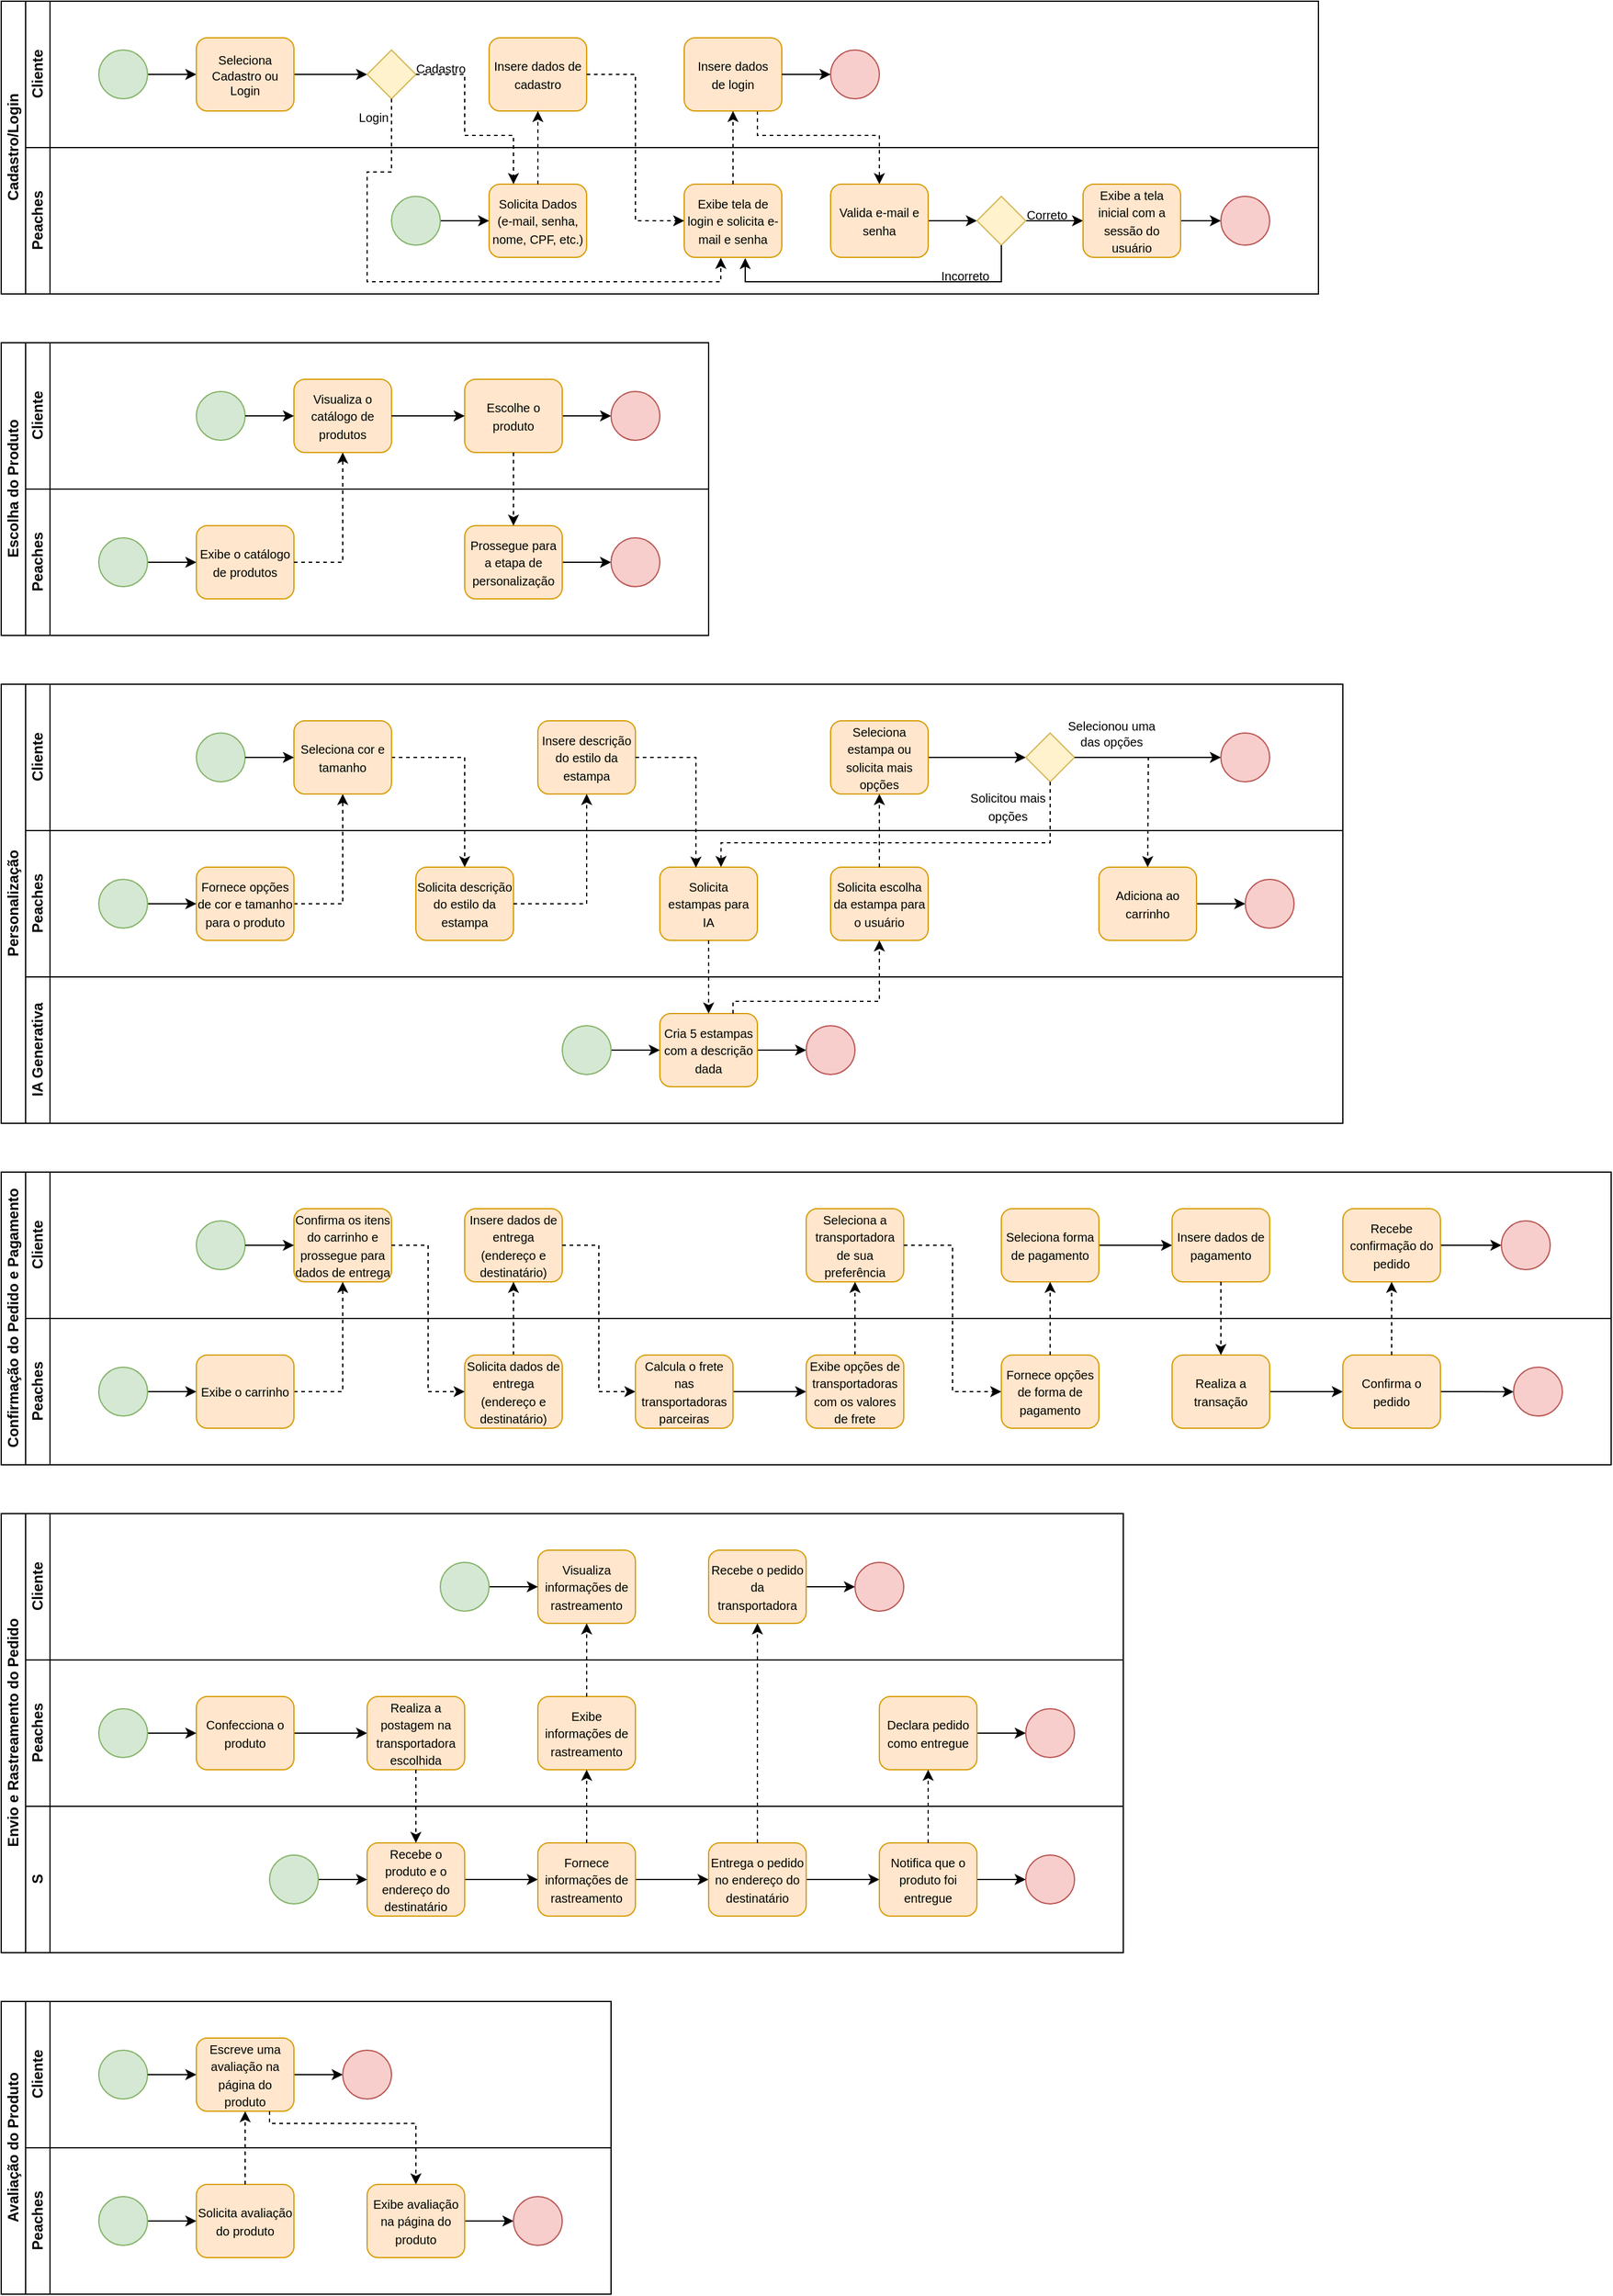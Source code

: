 <mxfile version="24.0.7" type="github">
  <diagram id="prtHgNgQTEPvFCAcTncT" name="Page-1">
    <mxGraphModel dx="1547" dy="622" grid="0" gridSize="10" guides="0" tooltips="1" connect="1" arrows="1" fold="1" page="0" pageScale="1" pageWidth="827" pageHeight="1169" math="0" shadow="0">
      <root>
        <mxCell id="0" />
        <mxCell id="1" parent="0" />
        <mxCell id="dNxyNK7c78bLwvsdeMH5-19" value="Cadastro/Login" style="swimlane;html=1;childLayout=stackLayout;resizeParent=1;resizeParentMax=0;horizontal=0;startSize=20;horizontalStack=0;" parent="1" vertex="1">
          <mxGeometry x="40" y="40" width="1080" height="240" as="geometry" />
        </mxCell>
        <mxCell id="dNxyNK7c78bLwvsdeMH5-20" value="Cliente" style="swimlane;html=1;startSize=20;horizontal=0;" parent="dNxyNK7c78bLwvsdeMH5-19" vertex="1">
          <mxGeometry x="20" width="1060" height="120" as="geometry" />
        </mxCell>
        <mxCell id="dNxyNK7c78bLwvsdeMH5-25" value="" style="edgeStyle=orthogonalEdgeStyle;rounded=0;orthogonalLoop=1;jettySize=auto;html=1;" parent="dNxyNK7c78bLwvsdeMH5-20" source="dNxyNK7c78bLwvsdeMH5-23" target="dNxyNK7c78bLwvsdeMH5-24" edge="1">
          <mxGeometry relative="1" as="geometry" />
        </mxCell>
        <mxCell id="dNxyNK7c78bLwvsdeMH5-23" value="" style="ellipse;whiteSpace=wrap;html=1;fillColor=#d5e8d4;strokeColor=#82b366;" parent="dNxyNK7c78bLwvsdeMH5-20" vertex="1">
          <mxGeometry x="60" y="40" width="40" height="40" as="geometry" />
        </mxCell>
        <mxCell id="ytv9i6IObVo-lCA8z86A-72" style="edgeStyle=orthogonalEdgeStyle;rounded=0;orthogonalLoop=1;jettySize=auto;html=1;exitX=1;exitY=0.5;exitDx=0;exitDy=0;entryX=0;entryY=0.5;entryDx=0;entryDy=0;" parent="dNxyNK7c78bLwvsdeMH5-20" source="dNxyNK7c78bLwvsdeMH5-24" target="ytv9i6IObVo-lCA8z86A-5" edge="1">
          <mxGeometry relative="1" as="geometry" />
        </mxCell>
        <mxCell id="dNxyNK7c78bLwvsdeMH5-24" value="&lt;font style=&quot;font-size: 10px;&quot;&gt;Seleciona&lt;/font&gt;&lt;div style=&quot;font-size: 10px;&quot;&gt;&lt;font style=&quot;font-size: 10px;&quot;&gt;Cadastro ou Login&lt;/font&gt;&lt;/div&gt;" style="rounded=1;whiteSpace=wrap;html=1;fontFamily=Helvetica;fontSize=12;align=center;strokeColor=#d79b00;fillColor=#ffe6cc;" parent="dNxyNK7c78bLwvsdeMH5-20" vertex="1">
          <mxGeometry x="140" y="30" width="80" height="60" as="geometry" />
        </mxCell>
        <mxCell id="ytv9i6IObVo-lCA8z86A-4" value="&lt;font style=&quot;font-size: 10px;&quot;&gt;Insere dados de cadastro&lt;/font&gt;" style="rounded=1;whiteSpace=wrap;html=1;fontFamily=Helvetica;fontSize=12;align=center;fillColor=#ffe6cc;strokeColor=#d79b00;" parent="dNxyNK7c78bLwvsdeMH5-20" vertex="1">
          <mxGeometry x="380" y="30" width="80" height="60" as="geometry" />
        </mxCell>
        <mxCell id="ytv9i6IObVo-lCA8z86A-5" value="" style="rhombus;whiteSpace=wrap;html=1;fillColor=#fff2cc;strokeColor=#d6b656;" parent="dNxyNK7c78bLwvsdeMH5-20" vertex="1">
          <mxGeometry x="280" y="40" width="40" height="40" as="geometry" />
        </mxCell>
        <mxCell id="ytv9i6IObVo-lCA8z86A-9" value="&lt;font style=&quot;font-size: 10px;&quot;&gt;Cadastro&lt;/font&gt;" style="text;html=1;align=center;verticalAlign=middle;resizable=0;points=[];autosize=1;strokeColor=none;fillColor=none;" parent="dNxyNK7c78bLwvsdeMH5-20" vertex="1">
          <mxGeometry x="310" y="40" width="60" height="30" as="geometry" />
        </mxCell>
        <mxCell id="ytv9i6IObVo-lCA8z86A-77" value="&lt;font style=&quot;font-size: 10px;&quot;&gt;Login&lt;/font&gt;" style="text;html=1;align=center;verticalAlign=middle;resizable=0;points=[];autosize=1;strokeColor=none;fillColor=none;" parent="dNxyNK7c78bLwvsdeMH5-20" vertex="1">
          <mxGeometry x="260" y="80" width="50" height="30" as="geometry" />
        </mxCell>
        <mxCell id="67VtHt4RENRJBgxcd_Gk-150" value="" style="ellipse;whiteSpace=wrap;html=1;aspect=fixed;fillColor=#f8cecc;strokeColor=#b85450;" parent="dNxyNK7c78bLwvsdeMH5-20" vertex="1">
          <mxGeometry x="660" y="40" width="40" height="40" as="geometry" />
        </mxCell>
        <mxCell id="dNxyNK7c78bLwvsdeMH5-21" value="Peaches" style="swimlane;html=1;startSize=20;horizontal=0;" parent="dNxyNK7c78bLwvsdeMH5-19" vertex="1">
          <mxGeometry x="20" y="120" width="1060" height="120" as="geometry" />
        </mxCell>
        <mxCell id="ytv9i6IObVo-lCA8z86A-2" value="&lt;font style=&quot;font-size: 10px;&quot;&gt;Solicita Dados&lt;/font&gt;&lt;div&gt;&lt;font style=&quot;font-size: 10px;&quot;&gt;(e-mail, senha, nome, CPF, etc.)&lt;/font&gt;&lt;/div&gt;" style="rounded=1;whiteSpace=wrap;html=1;fontFamily=Helvetica;fontSize=12;align=center;fillColor=#ffe6cc;strokeColor=#d79b00;" parent="dNxyNK7c78bLwvsdeMH5-21" vertex="1">
          <mxGeometry x="380" y="30" width="80" height="60" as="geometry" />
        </mxCell>
        <mxCell id="ytv9i6IObVo-lCA8z86A-31" value="&lt;font style=&quot;font-size: 10px;&quot;&gt;Incorreto&lt;/font&gt;" style="text;html=1;align=center;verticalAlign=middle;resizable=0;points=[];autosize=1;strokeColor=none;fillColor=none;" parent="dNxyNK7c78bLwvsdeMH5-21" vertex="1">
          <mxGeometry x="740" y="90" width="60" height="30" as="geometry" />
        </mxCell>
        <mxCell id="ytv9i6IObVo-lCA8z86A-78" style="edgeStyle=orthogonalEdgeStyle;rounded=0;orthogonalLoop=1;jettySize=auto;html=1;exitX=1;exitY=0.5;exitDx=0;exitDy=0;entryX=0;entryY=0.5;entryDx=0;entryDy=0;" parent="dNxyNK7c78bLwvsdeMH5-21" source="ytv9i6IObVo-lCA8z86A-69" target="ytv9i6IObVo-lCA8z86A-2" edge="1">
          <mxGeometry relative="1" as="geometry" />
        </mxCell>
        <mxCell id="ytv9i6IObVo-lCA8z86A-69" value="" style="ellipse;whiteSpace=wrap;html=1;fillColor=#d5e8d4;strokeColor=#82b366;" parent="dNxyNK7c78bLwvsdeMH5-21" vertex="1">
          <mxGeometry x="300" y="40" width="40" height="40" as="geometry" />
        </mxCell>
        <mxCell id="67VtHt4RENRJBgxcd_Gk-149" style="edgeStyle=orthogonalEdgeStyle;rounded=0;orthogonalLoop=1;jettySize=auto;html=1;exitX=0.75;exitY=1;exitDx=0;exitDy=0;entryX=0.5;entryY=0;entryDx=0;entryDy=0;dashed=1;" parent="dNxyNK7c78bLwvsdeMH5-21" source="ytv9i6IObVo-lCA8z86A-18" target="ytv9i6IObVo-lCA8z86A-21" edge="1">
          <mxGeometry relative="1" as="geometry">
            <Array as="points">
              <mxPoint x="600" y="-10" />
              <mxPoint x="700" y="-10" />
            </Array>
          </mxGeometry>
        </mxCell>
        <mxCell id="ytv9i6IObVo-lCA8z86A-18" value="&lt;font style=&quot;font-size: 10px;&quot;&gt;Insere dados&lt;/font&gt;&lt;div&gt;&lt;font style=&quot;font-size: 10px;&quot;&gt;de login&lt;/font&gt;&lt;/div&gt;" style="rounded=1;whiteSpace=wrap;html=1;fontFamily=Helvetica;fontSize=12;align=center;fillColor=#ffe6cc;strokeColor=#d79b00;" parent="dNxyNK7c78bLwvsdeMH5-21" vertex="1">
          <mxGeometry x="540" y="-90" width="80" height="60" as="geometry" />
        </mxCell>
        <mxCell id="ytv9i6IObVo-lCA8z86A-14" value="&lt;span style=&quot;font-size: 10px;&quot;&gt;Exibe tela de login e solicita e-mail e senha&lt;/span&gt;" style="rounded=1;whiteSpace=wrap;html=1;fontFamily=Helvetica;fontSize=12;align=center;fillColor=#ffe6cc;strokeColor=#d79b00;" parent="dNxyNK7c78bLwvsdeMH5-21" vertex="1">
          <mxGeometry x="540" y="30" width="80" height="60" as="geometry" />
        </mxCell>
        <mxCell id="ytv9i6IObVo-lCA8z86A-26" style="edgeStyle=orthogonalEdgeStyle;rounded=0;orthogonalLoop=1;jettySize=auto;html=1;exitX=1;exitY=0.5;exitDx=0;exitDy=0;entryX=0;entryY=0.5;entryDx=0;entryDy=0;" parent="dNxyNK7c78bLwvsdeMH5-21" source="ytv9i6IObVo-lCA8z86A-21" target="ytv9i6IObVo-lCA8z86A-22" edge="1">
          <mxGeometry relative="1" as="geometry" />
        </mxCell>
        <mxCell id="ytv9i6IObVo-lCA8z86A-21" value="&lt;span style=&quot;font-size: 10px;&quot;&gt;Valida e-mail e senha&lt;/span&gt;" style="rounded=1;whiteSpace=wrap;html=1;fontFamily=Helvetica;fontSize=12;align=center;fillColor=#ffe6cc;strokeColor=#d79b00;" parent="dNxyNK7c78bLwvsdeMH5-21" vertex="1">
          <mxGeometry x="660" y="30" width="80" height="60" as="geometry" />
        </mxCell>
        <mxCell id="ytv9i6IObVo-lCA8z86A-33" style="edgeStyle=orthogonalEdgeStyle;rounded=0;orthogonalLoop=1;jettySize=auto;html=1;exitX=1;exitY=0.5;exitDx=0;exitDy=0;entryX=0;entryY=0.5;entryDx=0;entryDy=0;" parent="dNxyNK7c78bLwvsdeMH5-21" source="ytv9i6IObVo-lCA8z86A-22" target="ytv9i6IObVo-lCA8z86A-25" edge="1">
          <mxGeometry relative="1" as="geometry" />
        </mxCell>
        <mxCell id="ytv9i6IObVo-lCA8z86A-22" value="" style="rhombus;whiteSpace=wrap;html=1;fillColor=#fff2cc;strokeColor=#d6b656;" parent="dNxyNK7c78bLwvsdeMH5-21" vertex="1">
          <mxGeometry x="780" y="40" width="40" height="40" as="geometry" />
        </mxCell>
        <mxCell id="ytv9i6IObVo-lCA8z86A-34" style="edgeStyle=orthogonalEdgeStyle;rounded=0;orthogonalLoop=1;jettySize=auto;html=1;exitX=1;exitY=0.5;exitDx=0;exitDy=0;" parent="dNxyNK7c78bLwvsdeMH5-21" source="ytv9i6IObVo-lCA8z86A-25" edge="1">
          <mxGeometry relative="1" as="geometry">
            <mxPoint x="980" y="59.889" as="targetPoint" />
          </mxGeometry>
        </mxCell>
        <mxCell id="ytv9i6IObVo-lCA8z86A-25" value="&lt;span style=&quot;font-size: 10px;&quot;&gt;Exibe a tela inicial com a sessão do usuário&lt;/span&gt;" style="rounded=1;whiteSpace=wrap;html=1;fontFamily=Helvetica;fontSize=12;align=center;fillColor=#ffe6cc;strokeColor=#d79b00;" parent="dNxyNK7c78bLwvsdeMH5-21" vertex="1">
          <mxGeometry x="867" y="30" width="80" height="60" as="geometry" />
        </mxCell>
        <mxCell id="ytv9i6IObVo-lCA8z86A-29" style="edgeStyle=orthogonalEdgeStyle;rounded=0;orthogonalLoop=1;jettySize=auto;html=1;exitX=0.5;exitY=1;exitDx=0;exitDy=0;entryX=0.625;entryY=1.01;entryDx=0;entryDy=0;entryPerimeter=0;" parent="dNxyNK7c78bLwvsdeMH5-21" source="ytv9i6IObVo-lCA8z86A-22" target="ytv9i6IObVo-lCA8z86A-14" edge="1">
          <mxGeometry relative="1" as="geometry">
            <Array as="points">
              <mxPoint x="800" y="110" />
              <mxPoint x="590" y="110" />
            </Array>
          </mxGeometry>
        </mxCell>
        <mxCell id="ytv9i6IObVo-lCA8z86A-32" value="&lt;font style=&quot;font-size: 10px;&quot;&gt;Correto&lt;/font&gt;" style="text;html=1;align=center;verticalAlign=middle;resizable=0;points=[];autosize=1;strokeColor=none;fillColor=none;" parent="dNxyNK7c78bLwvsdeMH5-21" vertex="1">
          <mxGeometry x="807" y="40" width="60" height="30" as="geometry" />
        </mxCell>
        <mxCell id="ytv9i6IObVo-lCA8z86A-35" value="" style="ellipse;whiteSpace=wrap;html=1;aspect=fixed;fillColor=#f8cecc;strokeColor=#b85450;" parent="dNxyNK7c78bLwvsdeMH5-21" vertex="1">
          <mxGeometry x="980" y="40" width="40" height="40" as="geometry" />
        </mxCell>
        <mxCell id="ytv9i6IObVo-lCA8z86A-87" style="edgeStyle=orthogonalEdgeStyle;rounded=0;orthogonalLoop=1;jettySize=auto;html=1;exitX=0.5;exitY=0;exitDx=0;exitDy=0;entryX=0.5;entryY=1;entryDx=0;entryDy=0;dashed=1;" parent="dNxyNK7c78bLwvsdeMH5-21" source="ytv9i6IObVo-lCA8z86A-14" target="ytv9i6IObVo-lCA8z86A-18" edge="1">
          <mxGeometry relative="1" as="geometry" />
        </mxCell>
        <mxCell id="ytv9i6IObVo-lCA8z86A-82" style="edgeStyle=orthogonalEdgeStyle;rounded=0;orthogonalLoop=1;jettySize=auto;html=1;exitX=0.5;exitY=1;exitDx=0;exitDy=0;entryX=0.37;entryY=1.007;entryDx=0;entryDy=0;entryPerimeter=0;dashed=1;" parent="dNxyNK7c78bLwvsdeMH5-19" source="ytv9i6IObVo-lCA8z86A-5" target="ytv9i6IObVo-lCA8z86A-14" edge="1">
          <mxGeometry relative="1" as="geometry">
            <Array as="points">
              <mxPoint x="320" y="140" />
              <mxPoint x="300" y="140" />
              <mxPoint x="300" y="230" />
              <mxPoint x="590" y="230" />
              <mxPoint x="590" y="210" />
            </Array>
          </mxGeometry>
        </mxCell>
        <mxCell id="ytv9i6IObVo-lCA8z86A-84" style="edgeStyle=orthogonalEdgeStyle;rounded=0;orthogonalLoop=1;jettySize=auto;html=1;exitX=1;exitY=0.5;exitDx=0;exitDy=0;entryX=0.25;entryY=0;entryDx=0;entryDy=0;dashed=1;" parent="dNxyNK7c78bLwvsdeMH5-19" source="ytv9i6IObVo-lCA8z86A-5" target="ytv9i6IObVo-lCA8z86A-2" edge="1">
          <mxGeometry relative="1" as="geometry">
            <Array as="points">
              <mxPoint x="380" y="60" />
              <mxPoint x="380" y="110" />
              <mxPoint x="420" y="110" />
            </Array>
          </mxGeometry>
        </mxCell>
        <mxCell id="ytv9i6IObVo-lCA8z86A-85" style="edgeStyle=orthogonalEdgeStyle;rounded=0;orthogonalLoop=1;jettySize=auto;html=1;exitX=0.5;exitY=0;exitDx=0;exitDy=0;entryX=0.5;entryY=1;entryDx=0;entryDy=0;dashed=1;" parent="dNxyNK7c78bLwvsdeMH5-19" source="ytv9i6IObVo-lCA8z86A-2" target="ytv9i6IObVo-lCA8z86A-4" edge="1">
          <mxGeometry relative="1" as="geometry" />
        </mxCell>
        <mxCell id="ytv9i6IObVo-lCA8z86A-86" style="edgeStyle=orthogonalEdgeStyle;rounded=0;orthogonalLoop=1;jettySize=auto;html=1;exitX=1;exitY=0.5;exitDx=0;exitDy=0;entryX=0;entryY=0.5;entryDx=0;entryDy=0;dashed=1;" parent="dNxyNK7c78bLwvsdeMH5-19" source="ytv9i6IObVo-lCA8z86A-4" target="ytv9i6IObVo-lCA8z86A-14" edge="1">
          <mxGeometry relative="1" as="geometry">
            <mxPoint x="560" y="150" as="targetPoint" />
          </mxGeometry>
        </mxCell>
        <mxCell id="67VtHt4RENRJBgxcd_Gk-151" style="edgeStyle=orthogonalEdgeStyle;rounded=0;orthogonalLoop=1;jettySize=auto;html=1;exitX=1;exitY=0.5;exitDx=0;exitDy=0;entryX=0;entryY=0.5;entryDx=0;entryDy=0;" parent="dNxyNK7c78bLwvsdeMH5-19" source="ytv9i6IObVo-lCA8z86A-18" target="67VtHt4RENRJBgxcd_Gk-150" edge="1">
          <mxGeometry relative="1" as="geometry" />
        </mxCell>
        <mxCell id="ytv9i6IObVo-lCA8z86A-37" value="Escolha do Produto" style="swimlane;html=1;childLayout=stackLayout;resizeParent=1;resizeParentMax=0;horizontal=0;startSize=20;horizontalStack=0;" parent="1" vertex="1">
          <mxGeometry x="40" y="320" width="580" height="240" as="geometry" />
        </mxCell>
        <mxCell id="ytv9i6IObVo-lCA8z86A-38" value="Cliente" style="swimlane;html=1;startSize=20;horizontal=0;" parent="ytv9i6IObVo-lCA8z86A-37" vertex="1">
          <mxGeometry x="20" width="560" height="120" as="geometry" />
        </mxCell>
        <mxCell id="ytv9i6IObVo-lCA8z86A-40" value="" style="ellipse;whiteSpace=wrap;html=1;fillColor=#d5e8d4;strokeColor=#82b366;" parent="ytv9i6IObVo-lCA8z86A-38" vertex="1">
          <mxGeometry x="140" y="40" width="40" height="40" as="geometry" />
        </mxCell>
        <mxCell id="67VtHt4RENRJBgxcd_Gk-148" style="edgeStyle=orthogonalEdgeStyle;rounded=0;orthogonalLoop=1;jettySize=auto;html=1;exitX=1;exitY=0.5;exitDx=0;exitDy=0;entryX=0;entryY=0.5;entryDx=0;entryDy=0;" parent="ytv9i6IObVo-lCA8z86A-38" source="ytv9i6IObVo-lCA8z86A-91" target="67VtHt4RENRJBgxcd_Gk-145" edge="1">
          <mxGeometry relative="1" as="geometry" />
        </mxCell>
        <mxCell id="ytv9i6IObVo-lCA8z86A-91" value="&lt;span style=&quot;font-size: 10px;&quot;&gt;Escolhe o produto&lt;/span&gt;" style="rounded=1;whiteSpace=wrap;html=1;fontFamily=Helvetica;fontSize=12;align=center;strokeColor=#d79b00;fillColor=#ffe6cc;" parent="ytv9i6IObVo-lCA8z86A-38" vertex="1">
          <mxGeometry x="360" y="30" width="80" height="60" as="geometry" />
        </mxCell>
        <mxCell id="ytv9i6IObVo-lCA8z86A-89" value="&lt;span style=&quot;font-size: 10px;&quot;&gt;Visualiza o catálogo de produtos&lt;/span&gt;" style="rounded=1;whiteSpace=wrap;html=1;fontFamily=Helvetica;fontSize=12;align=center;strokeColor=#d79b00;fillColor=#ffe6cc;" parent="ytv9i6IObVo-lCA8z86A-38" vertex="1">
          <mxGeometry x="220" y="30" width="80" height="60" as="geometry" />
        </mxCell>
        <mxCell id="ytv9i6IObVo-lCA8z86A-97" style="edgeStyle=orthogonalEdgeStyle;rounded=0;orthogonalLoop=1;jettySize=auto;html=1;exitX=1;exitY=0.5;exitDx=0;exitDy=0;entryX=0;entryY=0.5;entryDx=0;entryDy=0;" parent="ytv9i6IObVo-lCA8z86A-38" source="ytv9i6IObVo-lCA8z86A-40" target="ytv9i6IObVo-lCA8z86A-89" edge="1">
          <mxGeometry relative="1" as="geometry" />
        </mxCell>
        <mxCell id="ytv9i6IObVo-lCA8z86A-92" style="edgeStyle=orthogonalEdgeStyle;rounded=0;orthogonalLoop=1;jettySize=auto;html=1;exitX=1;exitY=0.5;exitDx=0;exitDy=0;entryX=0;entryY=0.5;entryDx=0;entryDy=0;" parent="ytv9i6IObVo-lCA8z86A-38" source="ytv9i6IObVo-lCA8z86A-89" target="ytv9i6IObVo-lCA8z86A-91" edge="1">
          <mxGeometry relative="1" as="geometry" />
        </mxCell>
        <mxCell id="67VtHt4RENRJBgxcd_Gk-145" value="" style="ellipse;whiteSpace=wrap;html=1;aspect=fixed;fillColor=#f8cecc;strokeColor=#b85450;" parent="ytv9i6IObVo-lCA8z86A-38" vertex="1">
          <mxGeometry x="480" y="40" width="40" height="40" as="geometry" />
        </mxCell>
        <mxCell id="ytv9i6IObVo-lCA8z86A-49" value="Peaches" style="swimlane;html=1;startSize=20;horizontal=0;" parent="ytv9i6IObVo-lCA8z86A-37" vertex="1">
          <mxGeometry x="20" y="120" width="560" height="120" as="geometry" />
        </mxCell>
        <mxCell id="ytv9i6IObVo-lCA8z86A-64" style="edgeStyle=orthogonalEdgeStyle;rounded=0;orthogonalLoop=1;jettySize=auto;html=1;exitX=0.5;exitY=1;exitDx=0;exitDy=0;entryX=0.363;entryY=1.017;entryDx=0;entryDy=0;entryPerimeter=0;" parent="ytv9i6IObVo-lCA8z86A-49" edge="1">
          <mxGeometry relative="1" as="geometry">
            <Array as="points">
              <mxPoint x="160" y="110" />
              <mxPoint x="529" y="110" />
            </Array>
            <mxPoint x="160" y="80" as="sourcePoint" />
          </mxGeometry>
        </mxCell>
        <mxCell id="ytv9i6IObVo-lCA8z86A-65" style="edgeStyle=orthogonalEdgeStyle;rounded=0;orthogonalLoop=1;jettySize=auto;html=1;exitX=0.5;exitY=1;exitDx=0;exitDy=0;entryX=0.625;entryY=1.01;entryDx=0;entryDy=0;entryPerimeter=0;" parent="ytv9i6IObVo-lCA8z86A-49" edge="1">
          <mxGeometry relative="1" as="geometry">
            <Array as="points">
              <mxPoint x="760" y="110" />
              <mxPoint x="550" y="110" />
            </Array>
            <mxPoint x="550" y="90.6" as="targetPoint" />
          </mxGeometry>
        </mxCell>
        <mxCell id="ytv9i6IObVo-lCA8z86A-41" value="&lt;span style=&quot;font-size: 10px;&quot;&gt;Exibe o catálogo de produtos&lt;/span&gt;" style="rounded=1;whiteSpace=wrap;html=1;fontFamily=Helvetica;fontSize=12;align=center;strokeColor=#d79b00;fillColor=#ffe6cc;" parent="ytv9i6IObVo-lCA8z86A-49" vertex="1">
          <mxGeometry x="140" y="30" width="80" height="60" as="geometry" />
        </mxCell>
        <mxCell id="ytv9i6IObVo-lCA8z86A-96" style="edgeStyle=orthogonalEdgeStyle;rounded=0;orthogonalLoop=1;jettySize=auto;html=1;exitX=1;exitY=0.5;exitDx=0;exitDy=0;entryX=0;entryY=0.5;entryDx=0;entryDy=0;" parent="ytv9i6IObVo-lCA8z86A-49" source="ytv9i6IObVo-lCA8z86A-95" target="ytv9i6IObVo-lCA8z86A-41" edge="1">
          <mxGeometry relative="1" as="geometry" />
        </mxCell>
        <mxCell id="ytv9i6IObVo-lCA8z86A-95" value="" style="ellipse;whiteSpace=wrap;html=1;fillColor=#d5e8d4;strokeColor=#82b366;" parent="ytv9i6IObVo-lCA8z86A-49" vertex="1">
          <mxGeometry x="60" y="40" width="40" height="40" as="geometry" />
        </mxCell>
        <mxCell id="ytv9i6IObVo-lCA8z86A-103" style="edgeStyle=orthogonalEdgeStyle;rounded=0;orthogonalLoop=1;jettySize=auto;html=1;exitX=1;exitY=0.5;exitDx=0;exitDy=0;entryX=0;entryY=0.5;entryDx=0;entryDy=0;" parent="ytv9i6IObVo-lCA8z86A-49" source="ytv9i6IObVo-lCA8z86A-100" target="ytv9i6IObVo-lCA8z86A-102" edge="1">
          <mxGeometry relative="1" as="geometry" />
        </mxCell>
        <mxCell id="ytv9i6IObVo-lCA8z86A-100" value="&lt;span style=&quot;font-size: 10px;&quot;&gt;Prossegue para a etapa de personalização&lt;/span&gt;" style="rounded=1;whiteSpace=wrap;html=1;fontFamily=Helvetica;fontSize=12;align=center;strokeColor=#d79b00;fillColor=#ffe6cc;" parent="ytv9i6IObVo-lCA8z86A-49" vertex="1">
          <mxGeometry x="360" y="30" width="80" height="60" as="geometry" />
        </mxCell>
        <mxCell id="ytv9i6IObVo-lCA8z86A-102" value="" style="ellipse;whiteSpace=wrap;html=1;aspect=fixed;fillColor=#f8cecc;strokeColor=#b85450;" parent="ytv9i6IObVo-lCA8z86A-49" vertex="1">
          <mxGeometry x="480" y="40" width="40" height="40" as="geometry" />
        </mxCell>
        <mxCell id="ytv9i6IObVo-lCA8z86A-94" style="edgeStyle=orthogonalEdgeStyle;rounded=0;orthogonalLoop=1;jettySize=auto;html=1;exitX=0.5;exitY=1;exitDx=0;exitDy=0;entryX=0.5;entryY=0;entryDx=0;entryDy=0;dashed=1;" parent="ytv9i6IObVo-lCA8z86A-37" source="ytv9i6IObVo-lCA8z86A-91" edge="1">
          <mxGeometry relative="1" as="geometry">
            <mxPoint x="420" y="150" as="targetPoint" />
          </mxGeometry>
        </mxCell>
        <mxCell id="ytv9i6IObVo-lCA8z86A-90" style="edgeStyle=orthogonalEdgeStyle;rounded=0;orthogonalLoop=1;jettySize=auto;html=1;exitX=1;exitY=0.5;exitDx=0;exitDy=0;entryX=0.5;entryY=1;entryDx=0;entryDy=0;dashed=1;" parent="ytv9i6IObVo-lCA8z86A-37" source="ytv9i6IObVo-lCA8z86A-41" target="ytv9i6IObVo-lCA8z86A-89" edge="1">
          <mxGeometry relative="1" as="geometry" />
        </mxCell>
        <mxCell id="ytv9i6IObVo-lCA8z86A-104" value="Personalização" style="swimlane;html=1;childLayout=stackLayout;resizeParent=1;resizeParentMax=0;horizontal=0;startSize=20;horizontalStack=0;" parent="1" vertex="1">
          <mxGeometry x="40" y="600" width="1100" height="360" as="geometry" />
        </mxCell>
        <mxCell id="ytv9i6IObVo-lCA8z86A-121" style="edgeStyle=orthogonalEdgeStyle;rounded=0;orthogonalLoop=1;jettySize=auto;html=1;exitX=1;exitY=0.5;exitDx=0;exitDy=0;entryX=0.5;entryY=1;entryDx=0;entryDy=0;dashed=1;" parent="ytv9i6IObVo-lCA8z86A-104" source="ytv9i6IObVo-lCA8z86A-114" target="ytv9i6IObVo-lCA8z86A-108" edge="1">
          <mxGeometry relative="1" as="geometry" />
        </mxCell>
        <mxCell id="ytv9i6IObVo-lCA8z86A-122" style="edgeStyle=orthogonalEdgeStyle;rounded=0;orthogonalLoop=1;jettySize=auto;html=1;exitX=1;exitY=0.5;exitDx=0;exitDy=0;entryX=0.5;entryY=0;entryDx=0;entryDy=0;dashed=1;" parent="ytv9i6IObVo-lCA8z86A-104" source="ytv9i6IObVo-lCA8z86A-108" target="ytv9i6IObVo-lCA8z86A-118" edge="1">
          <mxGeometry relative="1" as="geometry" />
        </mxCell>
        <mxCell id="ytv9i6IObVo-lCA8z86A-105" value="Cliente" style="swimlane;html=1;startSize=20;horizontal=0;" parent="ytv9i6IObVo-lCA8z86A-104" vertex="1">
          <mxGeometry x="20" width="1080" height="120" as="geometry" />
        </mxCell>
        <mxCell id="ytv9i6IObVo-lCA8z86A-106" value="" style="ellipse;whiteSpace=wrap;html=1;fillColor=#d5e8d4;strokeColor=#82b366;" parent="ytv9i6IObVo-lCA8z86A-105" vertex="1">
          <mxGeometry x="140" y="40" width="40" height="40" as="geometry" />
        </mxCell>
        <mxCell id="ytv9i6IObVo-lCA8z86A-108" value="&lt;span style=&quot;font-size: 10px;&quot;&gt;Seleciona cor e tamanho&lt;/span&gt;" style="rounded=1;whiteSpace=wrap;html=1;fontFamily=Helvetica;fontSize=12;align=center;strokeColor=#d79b00;fillColor=#ffe6cc;" parent="ytv9i6IObVo-lCA8z86A-105" vertex="1">
          <mxGeometry x="220" y="30" width="80" height="60" as="geometry" />
        </mxCell>
        <mxCell id="ytv9i6IObVo-lCA8z86A-109" style="edgeStyle=orthogonalEdgeStyle;rounded=0;orthogonalLoop=1;jettySize=auto;html=1;exitX=1;exitY=0.5;exitDx=0;exitDy=0;entryX=0;entryY=0.5;entryDx=0;entryDy=0;" parent="ytv9i6IObVo-lCA8z86A-105" source="ytv9i6IObVo-lCA8z86A-106" target="ytv9i6IObVo-lCA8z86A-108" edge="1">
          <mxGeometry relative="1" as="geometry" />
        </mxCell>
        <mxCell id="ytv9i6IObVo-lCA8z86A-123" value="&lt;span style=&quot;font-size: 10px;&quot;&gt;Insere descrição do estilo da estampa&lt;/span&gt;" style="rounded=1;whiteSpace=wrap;html=1;fontFamily=Helvetica;fontSize=12;align=center;strokeColor=#d79b00;fillColor=#ffe6cc;" parent="ytv9i6IObVo-lCA8z86A-105" vertex="1">
          <mxGeometry x="420" y="30" width="80" height="60" as="geometry" />
        </mxCell>
        <mxCell id="ytv9i6IObVo-lCA8z86A-147" style="edgeStyle=orthogonalEdgeStyle;rounded=0;orthogonalLoop=1;jettySize=auto;html=1;exitX=1;exitY=0.5;exitDx=0;exitDy=0;entryX=0;entryY=0.5;entryDx=0;entryDy=0;" parent="ytv9i6IObVo-lCA8z86A-105" source="ytv9i6IObVo-lCA8z86A-145" target="ytv9i6IObVo-lCA8z86A-146" edge="1">
          <mxGeometry relative="1" as="geometry" />
        </mxCell>
        <mxCell id="ytv9i6IObVo-lCA8z86A-145" value="&lt;span style=&quot;font-size: 10px;&quot;&gt;Seleciona estampa ou solicita mais opções&lt;/span&gt;" style="rounded=1;whiteSpace=wrap;html=1;fontFamily=Helvetica;fontSize=12;align=center;strokeColor=#d79b00;fillColor=#ffe6cc;" parent="ytv9i6IObVo-lCA8z86A-105" vertex="1">
          <mxGeometry x="660" y="30" width="80" height="60" as="geometry" />
        </mxCell>
        <mxCell id="67VtHt4RENRJBgxcd_Gk-141" style="edgeStyle=orthogonalEdgeStyle;rounded=0;orthogonalLoop=1;jettySize=auto;html=1;exitX=1;exitY=0.5;exitDx=0;exitDy=0;entryX=0;entryY=0.5;entryDx=0;entryDy=0;" parent="ytv9i6IObVo-lCA8z86A-105" source="ytv9i6IObVo-lCA8z86A-146" target="67VtHt4RENRJBgxcd_Gk-140" edge="1">
          <mxGeometry relative="1" as="geometry" />
        </mxCell>
        <mxCell id="ytv9i6IObVo-lCA8z86A-146" value="" style="rhombus;whiteSpace=wrap;html=1;fillColor=#fff2cc;strokeColor=#d6b656;" parent="ytv9i6IObVo-lCA8z86A-105" vertex="1">
          <mxGeometry x="820" y="40" width="40" height="40" as="geometry" />
        </mxCell>
        <mxCell id="ytv9i6IObVo-lCA8z86A-155" value="&lt;font style=&quot;font-size: 10px;&quot;&gt;Selecionou uma&lt;/font&gt;&lt;div style=&quot;line-height: 100%;&quot;&gt;&lt;font style=&quot;font-size: 10px;&quot;&gt;das opções&lt;/font&gt;&lt;/div&gt;" style="text;html=1;align=center;verticalAlign=middle;resizable=0;points=[];autosize=1;strokeColor=none;fillColor=none;" parent="ytv9i6IObVo-lCA8z86A-105" vertex="1">
          <mxGeometry x="840" y="20" width="100" height="40" as="geometry" />
        </mxCell>
        <mxCell id="ytv9i6IObVo-lCA8z86A-156" value="&lt;span style=&quot;font-size: 10px;&quot;&gt;Solicitou mais&lt;/span&gt;&lt;div&gt;&lt;span style=&quot;font-size: 10px;&quot;&gt;opções&lt;/span&gt;&lt;/div&gt;" style="text;html=1;align=center;verticalAlign=middle;resizable=0;points=[];autosize=1;strokeColor=none;fillColor=none;" parent="ytv9i6IObVo-lCA8z86A-105" vertex="1">
          <mxGeometry x="760" y="80" width="90" height="40" as="geometry" />
        </mxCell>
        <mxCell id="67VtHt4RENRJBgxcd_Gk-140" value="" style="ellipse;whiteSpace=wrap;html=1;aspect=fixed;fillColor=#f8cecc;strokeColor=#b85450;" parent="ytv9i6IObVo-lCA8z86A-105" vertex="1">
          <mxGeometry x="980" y="40" width="40" height="40" as="geometry" />
        </mxCell>
        <mxCell id="ytv9i6IObVo-lCA8z86A-111" value="Peaches" style="swimlane;html=1;startSize=20;horizontal=0;" parent="ytv9i6IObVo-lCA8z86A-104" vertex="1">
          <mxGeometry x="20" y="120" width="1080" height="120" as="geometry" />
        </mxCell>
        <mxCell id="ytv9i6IObVo-lCA8z86A-112" style="edgeStyle=orthogonalEdgeStyle;rounded=0;orthogonalLoop=1;jettySize=auto;html=1;exitX=0.5;exitY=1;exitDx=0;exitDy=0;entryX=0.363;entryY=1.017;entryDx=0;entryDy=0;entryPerimeter=0;" parent="ytv9i6IObVo-lCA8z86A-111" edge="1">
          <mxGeometry relative="1" as="geometry">
            <Array as="points">
              <mxPoint x="160" y="110" />
              <mxPoint x="529" y="110" />
            </Array>
            <mxPoint x="160" y="80" as="sourcePoint" />
          </mxGeometry>
        </mxCell>
        <mxCell id="ytv9i6IObVo-lCA8z86A-113" style="edgeStyle=orthogonalEdgeStyle;rounded=0;orthogonalLoop=1;jettySize=auto;html=1;exitX=0.5;exitY=1;exitDx=0;exitDy=0;entryX=0.625;entryY=1.01;entryDx=0;entryDy=0;entryPerimeter=0;" parent="ytv9i6IObVo-lCA8z86A-111" edge="1">
          <mxGeometry relative="1" as="geometry">
            <Array as="points">
              <mxPoint x="760" y="110" />
              <mxPoint x="550" y="110" />
            </Array>
            <mxPoint x="550" y="90.6" as="targetPoint" />
          </mxGeometry>
        </mxCell>
        <mxCell id="ytv9i6IObVo-lCA8z86A-114" value="&lt;span style=&quot;font-size: 10px;&quot;&gt;Fornece opções de cor e tamanho&lt;/span&gt;&lt;div&gt;&lt;span style=&quot;font-size: 10px;&quot;&gt;para o produto&lt;/span&gt;&lt;/div&gt;" style="rounded=1;whiteSpace=wrap;html=1;fontFamily=Helvetica;fontSize=12;align=center;strokeColor=#d79b00;fillColor=#ffe6cc;" parent="ytv9i6IObVo-lCA8z86A-111" vertex="1">
          <mxGeometry x="140" y="30" width="80" height="60" as="geometry" />
        </mxCell>
        <mxCell id="ytv9i6IObVo-lCA8z86A-115" style="edgeStyle=orthogonalEdgeStyle;rounded=0;orthogonalLoop=1;jettySize=auto;html=1;exitX=1;exitY=0.5;exitDx=0;exitDy=0;entryX=0;entryY=0.5;entryDx=0;entryDy=0;" parent="ytv9i6IObVo-lCA8z86A-111" source="ytv9i6IObVo-lCA8z86A-116" target="ytv9i6IObVo-lCA8z86A-114" edge="1">
          <mxGeometry relative="1" as="geometry" />
        </mxCell>
        <mxCell id="ytv9i6IObVo-lCA8z86A-116" value="" style="ellipse;whiteSpace=wrap;html=1;fillColor=#d5e8d4;strokeColor=#82b366;" parent="ytv9i6IObVo-lCA8z86A-111" vertex="1">
          <mxGeometry x="60" y="40" width="40" height="40" as="geometry" />
        </mxCell>
        <mxCell id="ytv9i6IObVo-lCA8z86A-118" value="&lt;span style=&quot;font-size: 10px;&quot;&gt;Solicita descrição do estilo da estampa&lt;/span&gt;" style="rounded=1;whiteSpace=wrap;html=1;fontFamily=Helvetica;fontSize=12;align=center;strokeColor=#d79b00;fillColor=#ffe6cc;" parent="ytv9i6IObVo-lCA8z86A-111" vertex="1">
          <mxGeometry x="320" y="30" width="80" height="60" as="geometry" />
        </mxCell>
        <mxCell id="ytv9i6IObVo-lCA8z86A-125" value="&lt;font style=&quot;font-size: 10px;&quot;&gt;Solicita estampas para IA&lt;/font&gt;" style="rounded=1;whiteSpace=wrap;html=1;fontFamily=Helvetica;fontSize=12;align=center;strokeColor=#d79b00;fillColor=#ffe6cc;" parent="ytv9i6IObVo-lCA8z86A-111" vertex="1">
          <mxGeometry x="520" y="30" width="80" height="60" as="geometry" />
        </mxCell>
        <mxCell id="ytv9i6IObVo-lCA8z86A-141" value="&lt;font style=&quot;font-size: 10px;&quot;&gt;Solicita escolha da estampa para o usuário&lt;/font&gt;" style="rounded=1;whiteSpace=wrap;html=1;fontFamily=Helvetica;fontSize=12;align=center;strokeColor=#d79b00;fillColor=#ffe6cc;" parent="ytv9i6IObVo-lCA8z86A-111" vertex="1">
          <mxGeometry x="660" y="30" width="80" height="60" as="geometry" />
        </mxCell>
        <mxCell id="ytv9i6IObVo-lCA8z86A-161" style="edgeStyle=orthogonalEdgeStyle;rounded=0;orthogonalLoop=1;jettySize=auto;html=1;exitX=1;exitY=0.5;exitDx=0;exitDy=0;entryX=0;entryY=0.5;entryDx=0;entryDy=0;" parent="ytv9i6IObVo-lCA8z86A-111" source="ytv9i6IObVo-lCA8z86A-157" target="ytv9i6IObVo-lCA8z86A-160" edge="1">
          <mxGeometry relative="1" as="geometry" />
        </mxCell>
        <mxCell id="ytv9i6IObVo-lCA8z86A-157" value="&lt;font style=&quot;font-size: 10px;&quot;&gt;Adiciona ao carrinho&lt;/font&gt;" style="rounded=1;whiteSpace=wrap;html=1;fontFamily=Helvetica;fontSize=12;align=center;strokeColor=#d79b00;fillColor=#ffe6cc;" parent="ytv9i6IObVo-lCA8z86A-111" vertex="1">
          <mxGeometry x="880" y="30" width="80" height="60" as="geometry" />
        </mxCell>
        <mxCell id="ytv9i6IObVo-lCA8z86A-160" value="" style="ellipse;whiteSpace=wrap;html=1;aspect=fixed;fillColor=#f8cecc;strokeColor=#b85450;" parent="ytv9i6IObVo-lCA8z86A-111" vertex="1">
          <mxGeometry x="1000" y="40" width="40" height="40" as="geometry" />
        </mxCell>
        <mxCell id="ytv9i6IObVo-lCA8z86A-137" value="IA Generativa" style="swimlane;html=1;startSize=20;horizontal=0;" parent="ytv9i6IObVo-lCA8z86A-104" vertex="1">
          <mxGeometry x="20" y="240" width="1080" height="120" as="geometry" />
        </mxCell>
        <mxCell id="67VtHt4RENRJBgxcd_Gk-144" style="edgeStyle=orthogonalEdgeStyle;rounded=0;orthogonalLoop=1;jettySize=auto;html=1;exitX=1;exitY=0.5;exitDx=0;exitDy=0;entryX=0;entryY=0.5;entryDx=0;entryDy=0;" parent="ytv9i6IObVo-lCA8z86A-137" source="ytv9i6IObVo-lCA8z86A-138" target="67VtHt4RENRJBgxcd_Gk-143" edge="1">
          <mxGeometry relative="1" as="geometry" />
        </mxCell>
        <mxCell id="ytv9i6IObVo-lCA8z86A-138" value="&lt;font style=&quot;font-size: 10px;&quot;&gt;Cria 5 estampas com a descrição dada&lt;/font&gt;" style="rounded=1;whiteSpace=wrap;html=1;fontFamily=Helvetica;fontSize=12;align=center;strokeColor=#d79b00;fillColor=#ffe6cc;" parent="ytv9i6IObVo-lCA8z86A-137" vertex="1">
          <mxGeometry x="520" y="30" width="80" height="60" as="geometry" />
        </mxCell>
        <mxCell id="ytv9i6IObVo-lCA8z86A-140" style="edgeStyle=orthogonalEdgeStyle;rounded=0;orthogonalLoop=1;jettySize=auto;html=1;exitX=1;exitY=0.5;exitDx=0;exitDy=0;entryX=0;entryY=0.5;entryDx=0;entryDy=0;" parent="ytv9i6IObVo-lCA8z86A-137" source="ytv9i6IObVo-lCA8z86A-139" target="ytv9i6IObVo-lCA8z86A-138" edge="1">
          <mxGeometry relative="1" as="geometry" />
        </mxCell>
        <mxCell id="ytv9i6IObVo-lCA8z86A-139" value="" style="ellipse;whiteSpace=wrap;html=1;fillColor=#d5e8d4;strokeColor=#82b366;" parent="ytv9i6IObVo-lCA8z86A-137" vertex="1">
          <mxGeometry x="440" y="40" width="40" height="40" as="geometry" />
        </mxCell>
        <mxCell id="67VtHt4RENRJBgxcd_Gk-143" value="" style="ellipse;whiteSpace=wrap;html=1;aspect=fixed;fillColor=#f8cecc;strokeColor=#b85450;" parent="ytv9i6IObVo-lCA8z86A-137" vertex="1">
          <mxGeometry x="640" y="40" width="40" height="40" as="geometry" />
        </mxCell>
        <mxCell id="ytv9i6IObVo-lCA8z86A-124" style="edgeStyle=orthogonalEdgeStyle;rounded=0;orthogonalLoop=1;jettySize=auto;html=1;exitX=1;exitY=0.5;exitDx=0;exitDy=0;entryX=0.5;entryY=1;entryDx=0;entryDy=0;dashed=1;" parent="ytv9i6IObVo-lCA8z86A-104" source="ytv9i6IObVo-lCA8z86A-118" target="ytv9i6IObVo-lCA8z86A-123" edge="1">
          <mxGeometry relative="1" as="geometry" />
        </mxCell>
        <mxCell id="ytv9i6IObVo-lCA8z86A-143" style="edgeStyle=orthogonalEdgeStyle;rounded=0;orthogonalLoop=1;jettySize=auto;html=1;exitX=0.5;exitY=1;exitDx=0;exitDy=0;entryX=0.5;entryY=0;entryDx=0;entryDy=0;dashed=1;" parent="ytv9i6IObVo-lCA8z86A-104" source="ytv9i6IObVo-lCA8z86A-125" target="ytv9i6IObVo-lCA8z86A-138" edge="1">
          <mxGeometry relative="1" as="geometry" />
        </mxCell>
        <mxCell id="ytv9i6IObVo-lCA8z86A-148" style="edgeStyle=orthogonalEdgeStyle;rounded=0;orthogonalLoop=1;jettySize=auto;html=1;exitX=0.5;exitY=0;exitDx=0;exitDy=0;entryX=0.5;entryY=1;entryDx=0;entryDy=0;dashed=1;" parent="ytv9i6IObVo-lCA8z86A-104" source="ytv9i6IObVo-lCA8z86A-141" target="ytv9i6IObVo-lCA8z86A-145" edge="1">
          <mxGeometry relative="1" as="geometry" />
        </mxCell>
        <mxCell id="ytv9i6IObVo-lCA8z86A-152" style="edgeStyle=orthogonalEdgeStyle;rounded=0;orthogonalLoop=1;jettySize=auto;html=1;exitX=1;exitY=0.5;exitDx=0;exitDy=0;entryX=0.5;entryY=0;entryDx=0;entryDy=0;dashed=1;" parent="ytv9i6IObVo-lCA8z86A-104" source="ytv9i6IObVo-lCA8z86A-146" edge="1">
          <mxGeometry relative="1" as="geometry">
            <mxPoint x="940" y="150" as="targetPoint" />
          </mxGeometry>
        </mxCell>
        <mxCell id="ytv9i6IObVo-lCA8z86A-153" style="edgeStyle=orthogonalEdgeStyle;rounded=0;orthogonalLoop=1;jettySize=auto;html=1;exitX=0.5;exitY=1;exitDx=0;exitDy=0;entryX=0.627;entryY=-0.002;entryDx=0;entryDy=0;entryPerimeter=0;dashed=1;" parent="ytv9i6IObVo-lCA8z86A-104" source="ytv9i6IObVo-lCA8z86A-146" target="ytv9i6IObVo-lCA8z86A-125" edge="1">
          <mxGeometry relative="1" as="geometry">
            <Array as="points">
              <mxPoint x="860" y="130" />
              <mxPoint x="590" y="130" />
            </Array>
          </mxGeometry>
        </mxCell>
        <mxCell id="ytv9i6IObVo-lCA8z86A-154" style="edgeStyle=orthogonalEdgeStyle;rounded=0;orthogonalLoop=1;jettySize=auto;html=1;exitX=1;exitY=0.5;exitDx=0;exitDy=0;entryX=0.37;entryY=0.007;entryDx=0;entryDy=0;entryPerimeter=0;dashed=1;" parent="ytv9i6IObVo-lCA8z86A-104" source="ytv9i6IObVo-lCA8z86A-123" target="ytv9i6IObVo-lCA8z86A-125" edge="1">
          <mxGeometry relative="1" as="geometry" />
        </mxCell>
        <mxCell id="67VtHt4RENRJBgxcd_Gk-142" style="edgeStyle=orthogonalEdgeStyle;rounded=0;orthogonalLoop=1;jettySize=auto;html=1;exitX=0.75;exitY=0;exitDx=0;exitDy=0;entryX=0.5;entryY=1;entryDx=0;entryDy=0;dashed=1;" parent="ytv9i6IObVo-lCA8z86A-104" source="ytv9i6IObVo-lCA8z86A-138" target="ytv9i6IObVo-lCA8z86A-141" edge="1">
          <mxGeometry relative="1" as="geometry">
            <Array as="points">
              <mxPoint x="600" y="260" />
              <mxPoint x="720" y="260" />
            </Array>
          </mxGeometry>
        </mxCell>
        <mxCell id="67VtHt4RENRJBgxcd_Gk-1" value="Confirmação do Pedido e Pagamento" style="swimlane;html=1;childLayout=stackLayout;resizeParent=1;resizeParentMax=0;horizontal=0;startSize=20;horizontalStack=0;" parent="1" vertex="1">
          <mxGeometry x="40" y="1000" width="1320" height="240" as="geometry" />
        </mxCell>
        <mxCell id="67VtHt4RENRJBgxcd_Gk-2" value="Cliente" style="swimlane;html=1;startSize=20;horizontal=0;" parent="67VtHt4RENRJBgxcd_Gk-1" vertex="1">
          <mxGeometry x="20" width="1300" height="120" as="geometry" />
        </mxCell>
        <mxCell id="67VtHt4RENRJBgxcd_Gk-3" value="" style="ellipse;whiteSpace=wrap;html=1;fillColor=#d5e8d4;strokeColor=#82b366;" parent="67VtHt4RENRJBgxcd_Gk-2" vertex="1">
          <mxGeometry x="140" y="40" width="40" height="40" as="geometry" />
        </mxCell>
        <mxCell id="67VtHt4RENRJBgxcd_Gk-5" value="&lt;span style=&quot;font-size: 10px;&quot;&gt;Confirma os itens do carrinho e prossegue para dados de entrega&lt;/span&gt;" style="rounded=1;whiteSpace=wrap;html=1;fontFamily=Helvetica;fontSize=12;align=center;strokeColor=#d79b00;fillColor=#ffe6cc;" parent="67VtHt4RENRJBgxcd_Gk-2" vertex="1">
          <mxGeometry x="220" y="30" width="80" height="60" as="geometry" />
        </mxCell>
        <mxCell id="67VtHt4RENRJBgxcd_Gk-6" style="edgeStyle=orthogonalEdgeStyle;rounded=0;orthogonalLoop=1;jettySize=auto;html=1;exitX=1;exitY=0.5;exitDx=0;exitDy=0;entryX=0;entryY=0.5;entryDx=0;entryDy=0;" parent="67VtHt4RENRJBgxcd_Gk-2" source="67VtHt4RENRJBgxcd_Gk-3" target="67VtHt4RENRJBgxcd_Gk-5" edge="1">
          <mxGeometry relative="1" as="geometry" />
        </mxCell>
        <mxCell id="67VtHt4RENRJBgxcd_Gk-20" value="&lt;span style=&quot;font-size: 10px;&quot;&gt;Insere dados de entrega (endereço e destinatário)&lt;/span&gt;" style="rounded=1;whiteSpace=wrap;html=1;fontFamily=Helvetica;fontSize=12;align=center;strokeColor=#d79b00;fillColor=#ffe6cc;" parent="67VtHt4RENRJBgxcd_Gk-2" vertex="1">
          <mxGeometry x="360" y="30" width="80" height="60" as="geometry" />
        </mxCell>
        <mxCell id="67VtHt4RENRJBgxcd_Gk-27" value="&lt;span style=&quot;font-size: 10px;&quot;&gt;Seleciona a transportadora de sua preferência&lt;/span&gt;" style="rounded=1;whiteSpace=wrap;html=1;fontFamily=Helvetica;fontSize=12;align=center;strokeColor=#d79b00;fillColor=#ffe6cc;" parent="67VtHt4RENRJBgxcd_Gk-2" vertex="1">
          <mxGeometry x="640" y="30" width="80" height="60" as="geometry" />
        </mxCell>
        <mxCell id="YSNVGP7_-eHgoIKVOlYn-4" style="edgeStyle=orthogonalEdgeStyle;rounded=0;orthogonalLoop=1;jettySize=auto;html=1;exitX=1;exitY=0.5;exitDx=0;exitDy=0;entryX=0;entryY=0.5;entryDx=0;entryDy=0;" parent="67VtHt4RENRJBgxcd_Gk-2" source="67VtHt4RENRJBgxcd_Gk-41" target="YSNVGP7_-eHgoIKVOlYn-3" edge="1">
          <mxGeometry relative="1" as="geometry" />
        </mxCell>
        <mxCell id="67VtHt4RENRJBgxcd_Gk-41" value="&lt;span style=&quot;font-size: 10px;&quot;&gt;Seleciona forma de pagamento&lt;/span&gt;" style="rounded=1;whiteSpace=wrap;html=1;fontFamily=Helvetica;fontSize=12;align=center;strokeColor=#d79b00;fillColor=#ffe6cc;" parent="67VtHt4RENRJBgxcd_Gk-2" vertex="1">
          <mxGeometry x="800" y="30" width="80" height="60" as="geometry" />
        </mxCell>
        <mxCell id="67VtHt4RENRJBgxcd_Gk-183" style="edgeStyle=orthogonalEdgeStyle;rounded=0;orthogonalLoop=1;jettySize=auto;html=1;exitX=1;exitY=0.5;exitDx=0;exitDy=0;entryX=0;entryY=0.5;entryDx=0;entryDy=0;" parent="67VtHt4RENRJBgxcd_Gk-2" source="67VtHt4RENRJBgxcd_Gk-181" target="67VtHt4RENRJBgxcd_Gk-182" edge="1">
          <mxGeometry relative="1" as="geometry" />
        </mxCell>
        <mxCell id="67VtHt4RENRJBgxcd_Gk-181" value="&lt;span style=&quot;font-size: 10px;&quot;&gt;Recebe confirmação do pedido&lt;/span&gt;" style="rounded=1;whiteSpace=wrap;html=1;fontFamily=Helvetica;fontSize=12;align=center;strokeColor=#d79b00;fillColor=#ffe6cc;" parent="67VtHt4RENRJBgxcd_Gk-2" vertex="1">
          <mxGeometry x="1080" y="30" width="80" height="60" as="geometry" />
        </mxCell>
        <mxCell id="67VtHt4RENRJBgxcd_Gk-182" value="" style="ellipse;whiteSpace=wrap;html=1;fillColor=#f8cecc;strokeColor=#b85450;" parent="67VtHt4RENRJBgxcd_Gk-2" vertex="1">
          <mxGeometry x="1210" y="40" width="40" height="40" as="geometry" />
        </mxCell>
        <mxCell id="YSNVGP7_-eHgoIKVOlYn-3" value="&lt;span style=&quot;font-size: 10px;&quot;&gt;Insere dados de pagamento&lt;/span&gt;" style="rounded=1;whiteSpace=wrap;html=1;fontFamily=Helvetica;fontSize=12;align=center;strokeColor=#d79b00;fillColor=#ffe6cc;" parent="67VtHt4RENRJBgxcd_Gk-2" vertex="1">
          <mxGeometry x="940" y="30" width="80" height="60" as="geometry" />
        </mxCell>
        <mxCell id="67VtHt4RENRJBgxcd_Gk-18" style="edgeStyle=orthogonalEdgeStyle;rounded=0;orthogonalLoop=1;jettySize=auto;html=1;exitX=1;exitY=0.5;exitDx=0;exitDy=0;entryX=0.5;entryY=1;entryDx=0;entryDy=0;dashed=1;" parent="67VtHt4RENRJBgxcd_Gk-1" source="67VtHt4RENRJBgxcd_Gk-11" target="67VtHt4RENRJBgxcd_Gk-5" edge="1">
          <mxGeometry relative="1" as="geometry" />
        </mxCell>
        <mxCell id="67VtHt4RENRJBgxcd_Gk-19" style="edgeStyle=orthogonalEdgeStyle;rounded=0;orthogonalLoop=1;jettySize=auto;html=1;exitX=1;exitY=0.5;exitDx=0;exitDy=0;entryX=0;entryY=0.5;entryDx=0;entryDy=0;dashed=1;" parent="67VtHt4RENRJBgxcd_Gk-1" source="67VtHt4RENRJBgxcd_Gk-5" target="67VtHt4RENRJBgxcd_Gk-15" edge="1">
          <mxGeometry relative="1" as="geometry" />
        </mxCell>
        <mxCell id="67VtHt4RENRJBgxcd_Gk-21" style="edgeStyle=orthogonalEdgeStyle;rounded=0;orthogonalLoop=1;jettySize=auto;html=1;exitX=0.5;exitY=0;exitDx=0;exitDy=0;entryX=0.5;entryY=1;entryDx=0;entryDy=0;dashed=1;" parent="67VtHt4RENRJBgxcd_Gk-1" source="67VtHt4RENRJBgxcd_Gk-15" target="67VtHt4RENRJBgxcd_Gk-20" edge="1">
          <mxGeometry relative="1" as="geometry" />
        </mxCell>
        <mxCell id="67VtHt4RENRJBgxcd_Gk-23" style="edgeStyle=orthogonalEdgeStyle;rounded=0;orthogonalLoop=1;jettySize=auto;html=1;exitX=1;exitY=0.5;exitDx=0;exitDy=0;entryX=0;entryY=0.5;entryDx=0;entryDy=0;dashed=1;" parent="67VtHt4RENRJBgxcd_Gk-1" source="67VtHt4RENRJBgxcd_Gk-20" target="67VtHt4RENRJBgxcd_Gk-22" edge="1">
          <mxGeometry relative="1" as="geometry" />
        </mxCell>
        <mxCell id="67VtHt4RENRJBgxcd_Gk-28" style="edgeStyle=orthogonalEdgeStyle;rounded=0;orthogonalLoop=1;jettySize=auto;html=1;exitX=0.5;exitY=0;exitDx=0;exitDy=0;entryX=0.5;entryY=1;entryDx=0;entryDy=0;dashed=1;" parent="67VtHt4RENRJBgxcd_Gk-1" source="67VtHt4RENRJBgxcd_Gk-25" target="67VtHt4RENRJBgxcd_Gk-27" edge="1">
          <mxGeometry relative="1" as="geometry" />
        </mxCell>
        <mxCell id="67VtHt4RENRJBgxcd_Gk-30" style="edgeStyle=orthogonalEdgeStyle;rounded=0;orthogonalLoop=1;jettySize=auto;html=1;exitX=1;exitY=0.5;exitDx=0;exitDy=0;entryX=0;entryY=0.5;entryDx=0;entryDy=0;dashed=1;" parent="67VtHt4RENRJBgxcd_Gk-1" source="67VtHt4RENRJBgxcd_Gk-27" target="67VtHt4RENRJBgxcd_Gk-29" edge="1">
          <mxGeometry relative="1" as="geometry" />
        </mxCell>
        <mxCell id="67VtHt4RENRJBgxcd_Gk-8" value="Peaches" style="swimlane;html=1;startSize=20;horizontal=0;" parent="67VtHt4RENRJBgxcd_Gk-1" vertex="1">
          <mxGeometry x="20" y="120" width="1300" height="120" as="geometry" />
        </mxCell>
        <mxCell id="67VtHt4RENRJBgxcd_Gk-9" style="edgeStyle=orthogonalEdgeStyle;rounded=0;orthogonalLoop=1;jettySize=auto;html=1;exitX=0.5;exitY=1;exitDx=0;exitDy=0;entryX=0.363;entryY=1.017;entryDx=0;entryDy=0;entryPerimeter=0;" parent="67VtHt4RENRJBgxcd_Gk-8" edge="1">
          <mxGeometry relative="1" as="geometry">
            <Array as="points">
              <mxPoint x="160" y="110" />
              <mxPoint x="529" y="110" />
            </Array>
            <mxPoint x="160" y="80" as="sourcePoint" />
          </mxGeometry>
        </mxCell>
        <mxCell id="67VtHt4RENRJBgxcd_Gk-10" style="edgeStyle=orthogonalEdgeStyle;rounded=0;orthogonalLoop=1;jettySize=auto;html=1;exitX=0.5;exitY=1;exitDx=0;exitDy=0;entryX=0.625;entryY=1.01;entryDx=0;entryDy=0;entryPerimeter=0;" parent="67VtHt4RENRJBgxcd_Gk-8" edge="1">
          <mxGeometry relative="1" as="geometry">
            <Array as="points">
              <mxPoint x="760" y="110" />
              <mxPoint x="550" y="110" />
            </Array>
            <mxPoint x="550" y="90.6" as="targetPoint" />
          </mxGeometry>
        </mxCell>
        <mxCell id="67VtHt4RENRJBgxcd_Gk-11" value="&lt;span style=&quot;font-size: 10px;&quot;&gt;Exibe o carrinho&lt;/span&gt;" style="rounded=1;whiteSpace=wrap;html=1;fontFamily=Helvetica;fontSize=12;align=center;strokeColor=#d79b00;fillColor=#ffe6cc;" parent="67VtHt4RENRJBgxcd_Gk-8" vertex="1">
          <mxGeometry x="140" y="30" width="80" height="60" as="geometry" />
        </mxCell>
        <mxCell id="67VtHt4RENRJBgxcd_Gk-12" style="edgeStyle=orthogonalEdgeStyle;rounded=0;orthogonalLoop=1;jettySize=auto;html=1;exitX=1;exitY=0.5;exitDx=0;exitDy=0;entryX=0;entryY=0.5;entryDx=0;entryDy=0;" parent="67VtHt4RENRJBgxcd_Gk-8" source="67VtHt4RENRJBgxcd_Gk-13" target="67VtHt4RENRJBgxcd_Gk-11" edge="1">
          <mxGeometry relative="1" as="geometry" />
        </mxCell>
        <mxCell id="67VtHt4RENRJBgxcd_Gk-13" value="" style="ellipse;whiteSpace=wrap;html=1;fillColor=#d5e8d4;strokeColor=#82b366;" parent="67VtHt4RENRJBgxcd_Gk-8" vertex="1">
          <mxGeometry x="60" y="40" width="40" height="40" as="geometry" />
        </mxCell>
        <mxCell id="67VtHt4RENRJBgxcd_Gk-15" value="&lt;span style=&quot;font-size: 10px;&quot;&gt;Solicita dados de entrega (endereço e destinatário)&lt;/span&gt;" style="rounded=1;whiteSpace=wrap;html=1;fontFamily=Helvetica;fontSize=12;align=center;strokeColor=#d79b00;fillColor=#ffe6cc;" parent="67VtHt4RENRJBgxcd_Gk-8" vertex="1">
          <mxGeometry x="360" y="30" width="80" height="60" as="geometry" />
        </mxCell>
        <mxCell id="67VtHt4RENRJBgxcd_Gk-26" style="edgeStyle=orthogonalEdgeStyle;rounded=0;orthogonalLoop=1;jettySize=auto;html=1;exitX=1;exitY=0.5;exitDx=0;exitDy=0;entryX=0;entryY=0.5;entryDx=0;entryDy=0;" parent="67VtHt4RENRJBgxcd_Gk-8" source="67VtHt4RENRJBgxcd_Gk-22" target="67VtHt4RENRJBgxcd_Gk-25" edge="1">
          <mxGeometry relative="1" as="geometry" />
        </mxCell>
        <mxCell id="67VtHt4RENRJBgxcd_Gk-22" value="&lt;span style=&quot;font-size: 10px;&quot;&gt;Calcula o frete&lt;/span&gt;&lt;div&gt;&lt;span style=&quot;font-size: 10px;&quot;&gt;nas transportadoras parceiras&lt;/span&gt;&lt;/div&gt;" style="rounded=1;whiteSpace=wrap;html=1;fontFamily=Helvetica;fontSize=12;align=center;strokeColor=#d79b00;fillColor=#ffe6cc;" parent="67VtHt4RENRJBgxcd_Gk-8" vertex="1">
          <mxGeometry x="500" y="30" width="80" height="60" as="geometry" />
        </mxCell>
        <mxCell id="67VtHt4RENRJBgxcd_Gk-25" value="&lt;span style=&quot;font-size: 10px;&quot;&gt;Exibe opções de transportadoras com os valores de frete&lt;/span&gt;" style="rounded=1;whiteSpace=wrap;html=1;fontFamily=Helvetica;fontSize=12;align=center;strokeColor=#d79b00;fillColor=#ffe6cc;" parent="67VtHt4RENRJBgxcd_Gk-8" vertex="1">
          <mxGeometry x="640" y="30" width="80" height="60" as="geometry" />
        </mxCell>
        <mxCell id="67VtHt4RENRJBgxcd_Gk-29" value="&lt;span style=&quot;font-size: 10px;&quot;&gt;Fornece opções de forma de pagamento&lt;/span&gt;" style="rounded=1;whiteSpace=wrap;html=1;fontFamily=Helvetica;fontSize=12;align=center;strokeColor=#d79b00;fillColor=#ffe6cc;" parent="67VtHt4RENRJBgxcd_Gk-8" vertex="1">
          <mxGeometry x="800" y="30" width="80" height="60" as="geometry" />
        </mxCell>
        <mxCell id="YSNVGP7_-eHgoIKVOlYn-6" style="edgeStyle=orthogonalEdgeStyle;rounded=0;orthogonalLoop=1;jettySize=auto;html=1;exitX=1;exitY=0.5;exitDx=0;exitDy=0;entryX=0;entryY=0.5;entryDx=0;entryDy=0;" parent="67VtHt4RENRJBgxcd_Gk-8" source="67VtHt4RENRJBgxcd_Gk-35" target="67VtHt4RENRJBgxcd_Gk-52" edge="1">
          <mxGeometry relative="1" as="geometry" />
        </mxCell>
        <mxCell id="67VtHt4RENRJBgxcd_Gk-35" value="&lt;span style=&quot;font-size: 10px;&quot;&gt;Realiza a transação&lt;/span&gt;" style="rounded=1;whiteSpace=wrap;html=1;fontFamily=Helvetica;fontSize=12;align=center;strokeColor=#d79b00;fillColor=#ffe6cc;" parent="67VtHt4RENRJBgxcd_Gk-8" vertex="1">
          <mxGeometry x="940" y="30" width="80" height="60" as="geometry" />
        </mxCell>
        <mxCell id="67VtHt4RENRJBgxcd_Gk-54" style="edgeStyle=orthogonalEdgeStyle;rounded=0;orthogonalLoop=1;jettySize=auto;html=1;exitX=1;exitY=0.5;exitDx=0;exitDy=0;" parent="67VtHt4RENRJBgxcd_Gk-8" source="67VtHt4RENRJBgxcd_Gk-52" edge="1">
          <mxGeometry relative="1" as="geometry">
            <mxPoint x="1220" y="60.143" as="targetPoint" />
          </mxGeometry>
        </mxCell>
        <mxCell id="67VtHt4RENRJBgxcd_Gk-52" value="&lt;span style=&quot;font-size: 10px;&quot;&gt;Confirma o pedido&lt;/span&gt;" style="rounded=1;whiteSpace=wrap;html=1;fontFamily=Helvetica;fontSize=12;align=center;strokeColor=#d79b00;fillColor=#ffe6cc;" parent="67VtHt4RENRJBgxcd_Gk-8" vertex="1">
          <mxGeometry x="1080" y="30" width="80" height="60" as="geometry" />
        </mxCell>
        <mxCell id="67VtHt4RENRJBgxcd_Gk-55" value="" style="ellipse;whiteSpace=wrap;html=1;fillColor=#f8cecc;strokeColor=#b85450;" parent="67VtHt4RENRJBgxcd_Gk-8" vertex="1">
          <mxGeometry x="1220" y="40" width="40" height="40" as="geometry" />
        </mxCell>
        <mxCell id="67VtHt4RENRJBgxcd_Gk-43" style="edgeStyle=orthogonalEdgeStyle;rounded=0;orthogonalLoop=1;jettySize=auto;html=1;exitX=0.5;exitY=0;exitDx=0;exitDy=0;entryX=0.5;entryY=1;entryDx=0;entryDy=0;dashed=1;" parent="67VtHt4RENRJBgxcd_Gk-1" source="67VtHt4RENRJBgxcd_Gk-29" target="67VtHt4RENRJBgxcd_Gk-41" edge="1">
          <mxGeometry relative="1" as="geometry" />
        </mxCell>
        <mxCell id="YSNVGP7_-eHgoIKVOlYn-5" style="edgeStyle=orthogonalEdgeStyle;rounded=0;orthogonalLoop=1;jettySize=auto;html=1;exitX=0.5;exitY=1;exitDx=0;exitDy=0;entryX=0.5;entryY=0;entryDx=0;entryDy=0;dashed=1;" parent="67VtHt4RENRJBgxcd_Gk-1" source="YSNVGP7_-eHgoIKVOlYn-3" target="67VtHt4RENRJBgxcd_Gk-35" edge="1">
          <mxGeometry relative="1" as="geometry" />
        </mxCell>
        <mxCell id="YSNVGP7_-eHgoIKVOlYn-7" style="edgeStyle=orthogonalEdgeStyle;rounded=0;orthogonalLoop=1;jettySize=auto;html=1;exitX=0.5;exitY=0;exitDx=0;exitDy=0;entryX=0.5;entryY=1;entryDx=0;entryDy=0;dashed=1;" parent="67VtHt4RENRJBgxcd_Gk-1" source="67VtHt4RENRJBgxcd_Gk-52" target="67VtHt4RENRJBgxcd_Gk-181" edge="1">
          <mxGeometry relative="1" as="geometry" />
        </mxCell>
        <mxCell id="67VtHt4RENRJBgxcd_Gk-56" value="Envio e Rastreamento do Pedido" style="swimlane;html=1;childLayout=stackLayout;resizeParent=1;resizeParentMax=0;horizontal=0;startSize=20;horizontalStack=0;" parent="1" vertex="1">
          <mxGeometry x="40" y="1280" width="920" height="360" as="geometry" />
        </mxCell>
        <mxCell id="67VtHt4RENRJBgxcd_Gk-57" value="Cliente" style="swimlane;html=1;startSize=20;horizontal=0;" parent="67VtHt4RENRJBgxcd_Gk-56" vertex="1">
          <mxGeometry x="20" width="900" height="120" as="geometry" />
        </mxCell>
        <mxCell id="67VtHt4RENRJBgxcd_Gk-110" value="&lt;span style=&quot;font-size: 10px;&quot;&gt;Visualiza informações de rastreamento&lt;/span&gt;" style="rounded=1;whiteSpace=wrap;html=1;fontFamily=Helvetica;fontSize=12;align=center;strokeColor=#d79b00;fillColor=#ffe6cc;" parent="67VtHt4RENRJBgxcd_Gk-57" vertex="1">
          <mxGeometry x="420" y="30" width="80" height="60" as="geometry" />
        </mxCell>
        <mxCell id="67VtHt4RENRJBgxcd_Gk-123" style="edgeStyle=orthogonalEdgeStyle;rounded=0;orthogonalLoop=1;jettySize=auto;html=1;exitX=1;exitY=0.5;exitDx=0;exitDy=0;entryX=0;entryY=0.5;entryDx=0;entryDy=0;" parent="67VtHt4RENRJBgxcd_Gk-57" source="67VtHt4RENRJBgxcd_Gk-117" target="67VtHt4RENRJBgxcd_Gk-121" edge="1">
          <mxGeometry relative="1" as="geometry" />
        </mxCell>
        <mxCell id="67VtHt4RENRJBgxcd_Gk-117" value="&lt;span style=&quot;font-size: 10px;&quot;&gt;Recebe o pedido da transportadora&lt;/span&gt;" style="rounded=1;whiteSpace=wrap;html=1;fontFamily=Helvetica;fontSize=12;align=center;strokeColor=#d79b00;fillColor=#ffe6cc;" parent="67VtHt4RENRJBgxcd_Gk-57" vertex="1">
          <mxGeometry x="560" y="30" width="80" height="60" as="geometry" />
        </mxCell>
        <mxCell id="67VtHt4RENRJBgxcd_Gk-120" style="edgeStyle=orthogonalEdgeStyle;rounded=0;orthogonalLoop=1;jettySize=auto;html=1;exitX=1;exitY=0.5;exitDx=0;exitDy=0;entryX=0;entryY=0.5;entryDx=0;entryDy=0;" parent="67VtHt4RENRJBgxcd_Gk-57" source="67VtHt4RENRJBgxcd_Gk-119" target="67VtHt4RENRJBgxcd_Gk-110" edge="1">
          <mxGeometry relative="1" as="geometry" />
        </mxCell>
        <mxCell id="67VtHt4RENRJBgxcd_Gk-119" value="" style="ellipse;whiteSpace=wrap;html=1;fillColor=#d5e8d4;strokeColor=#82b366;" parent="67VtHt4RENRJBgxcd_Gk-57" vertex="1">
          <mxGeometry x="340" y="40" width="40" height="40" as="geometry" />
        </mxCell>
        <mxCell id="67VtHt4RENRJBgxcd_Gk-121" value="" style="ellipse;whiteSpace=wrap;html=1;fillColor=#f8cecc;strokeColor=#b85450;" parent="67VtHt4RENRJBgxcd_Gk-57" vertex="1">
          <mxGeometry x="680" y="40" width="40" height="40" as="geometry" />
        </mxCell>
        <mxCell id="67VtHt4RENRJBgxcd_Gk-70" value="Peaches" style="swimlane;html=1;startSize=20;horizontal=0;" parent="67VtHt4RENRJBgxcd_Gk-56" vertex="1">
          <mxGeometry x="20" y="120" width="900" height="120" as="geometry" />
        </mxCell>
        <mxCell id="67VtHt4RENRJBgxcd_Gk-71" style="edgeStyle=orthogonalEdgeStyle;rounded=0;orthogonalLoop=1;jettySize=auto;html=1;exitX=0.5;exitY=1;exitDx=0;exitDy=0;entryX=0.363;entryY=1.017;entryDx=0;entryDy=0;entryPerimeter=0;" parent="67VtHt4RENRJBgxcd_Gk-70" edge="1">
          <mxGeometry relative="1" as="geometry">
            <Array as="points">
              <mxPoint x="160" y="110" />
              <mxPoint x="529" y="110" />
            </Array>
            <mxPoint x="160" y="80" as="sourcePoint" />
          </mxGeometry>
        </mxCell>
        <mxCell id="67VtHt4RENRJBgxcd_Gk-72" style="edgeStyle=orthogonalEdgeStyle;rounded=0;orthogonalLoop=1;jettySize=auto;html=1;exitX=0.5;exitY=1;exitDx=0;exitDy=0;entryX=0.625;entryY=1.01;entryDx=0;entryDy=0;entryPerimeter=0;" parent="67VtHt4RENRJBgxcd_Gk-70" edge="1">
          <mxGeometry relative="1" as="geometry">
            <Array as="points">
              <mxPoint x="760" y="110" />
              <mxPoint x="550" y="110" />
            </Array>
            <mxPoint x="550" y="90.6" as="targetPoint" />
          </mxGeometry>
        </mxCell>
        <mxCell id="67VtHt4RENRJBgxcd_Gk-101" style="edgeStyle=orthogonalEdgeStyle;rounded=0;orthogonalLoop=1;jettySize=auto;html=1;exitX=1;exitY=0.5;exitDx=0;exitDy=0;entryX=0;entryY=0.5;entryDx=0;entryDy=0;" parent="67VtHt4RENRJBgxcd_Gk-70" source="67VtHt4RENRJBgxcd_Gk-73" target="67VtHt4RENRJBgxcd_Gk-100" edge="1">
          <mxGeometry relative="1" as="geometry" />
        </mxCell>
        <mxCell id="67VtHt4RENRJBgxcd_Gk-73" value="&lt;span style=&quot;font-size: 10px;&quot;&gt;Confecciona o produto&lt;/span&gt;" style="rounded=1;whiteSpace=wrap;html=1;fontFamily=Helvetica;fontSize=12;align=center;strokeColor=#d79b00;fillColor=#ffe6cc;" parent="67VtHt4RENRJBgxcd_Gk-70" vertex="1">
          <mxGeometry x="140" y="30" width="80" height="60" as="geometry" />
        </mxCell>
        <mxCell id="67VtHt4RENRJBgxcd_Gk-74" style="edgeStyle=orthogonalEdgeStyle;rounded=0;orthogonalLoop=1;jettySize=auto;html=1;exitX=1;exitY=0.5;exitDx=0;exitDy=0;entryX=0;entryY=0.5;entryDx=0;entryDy=0;" parent="67VtHt4RENRJBgxcd_Gk-70" source="67VtHt4RENRJBgxcd_Gk-75" target="67VtHt4RENRJBgxcd_Gk-73" edge="1">
          <mxGeometry relative="1" as="geometry" />
        </mxCell>
        <mxCell id="67VtHt4RENRJBgxcd_Gk-75" value="" style="ellipse;whiteSpace=wrap;html=1;fillColor=#d5e8d4;strokeColor=#82b366;" parent="67VtHt4RENRJBgxcd_Gk-70" vertex="1">
          <mxGeometry x="60" y="40" width="40" height="40" as="geometry" />
        </mxCell>
        <mxCell id="67VtHt4RENRJBgxcd_Gk-100" value="&lt;span style=&quot;font-size: 10px;&quot;&gt;Realiza a postagem na transportadora escolhida&lt;/span&gt;" style="rounded=1;whiteSpace=wrap;html=1;fontFamily=Helvetica;fontSize=12;align=center;strokeColor=#d79b00;fillColor=#ffe6cc;" parent="67VtHt4RENRJBgxcd_Gk-70" vertex="1">
          <mxGeometry x="280" y="30" width="80" height="60" as="geometry" />
        </mxCell>
        <mxCell id="67VtHt4RENRJBgxcd_Gk-108" value="&lt;span style=&quot;font-size: 10px;&quot;&gt;Exibe informações de rastreamento&lt;/span&gt;" style="rounded=1;whiteSpace=wrap;html=1;fontFamily=Helvetica;fontSize=12;align=center;strokeColor=#d79b00;fillColor=#ffe6cc;" parent="67VtHt4RENRJBgxcd_Gk-70" vertex="1">
          <mxGeometry x="420" y="30" width="80" height="60" as="geometry" />
        </mxCell>
        <mxCell id="67VtHt4RENRJBgxcd_Gk-130" style="edgeStyle=orthogonalEdgeStyle;rounded=0;orthogonalLoop=1;jettySize=auto;html=1;exitX=1;exitY=0.5;exitDx=0;exitDy=0;entryX=0;entryY=0.5;entryDx=0;entryDy=0;" parent="67VtHt4RENRJBgxcd_Gk-70" source="67VtHt4RENRJBgxcd_Gk-124" target="67VtHt4RENRJBgxcd_Gk-128" edge="1">
          <mxGeometry relative="1" as="geometry" />
        </mxCell>
        <mxCell id="67VtHt4RENRJBgxcd_Gk-124" value="&lt;span style=&quot;font-size: 10px;&quot;&gt;Declara pedido como entregue&lt;/span&gt;" style="rounded=1;whiteSpace=wrap;html=1;fontFamily=Helvetica;fontSize=12;align=center;strokeColor=#d79b00;fillColor=#ffe6cc;" parent="67VtHt4RENRJBgxcd_Gk-70" vertex="1">
          <mxGeometry x="700" y="30" width="80" height="60" as="geometry" />
        </mxCell>
        <mxCell id="67VtHt4RENRJBgxcd_Gk-128" value="" style="ellipse;whiteSpace=wrap;html=1;fillColor=#f8cecc;strokeColor=#b85450;" parent="67VtHt4RENRJBgxcd_Gk-70" vertex="1">
          <mxGeometry x="820" y="40" width="40" height="40" as="geometry" />
        </mxCell>
        <mxCell id="67VtHt4RENRJBgxcd_Gk-90" value="S" style="swimlane;html=1;startSize=20;horizontal=0;" parent="67VtHt4RENRJBgxcd_Gk-56" vertex="1">
          <mxGeometry x="20" y="240" width="900" height="120" as="geometry" />
        </mxCell>
        <mxCell id="67VtHt4RENRJBgxcd_Gk-107" style="edgeStyle=orthogonalEdgeStyle;rounded=0;orthogonalLoop=1;jettySize=auto;html=1;exitX=1;exitY=0.5;exitDx=0;exitDy=0;entryX=0;entryY=0.5;entryDx=0;entryDy=0;" parent="67VtHt4RENRJBgxcd_Gk-90" source="67VtHt4RENRJBgxcd_Gk-102" target="67VtHt4RENRJBgxcd_Gk-106" edge="1">
          <mxGeometry relative="1" as="geometry" />
        </mxCell>
        <mxCell id="67VtHt4RENRJBgxcd_Gk-102" value="&lt;span style=&quot;font-size: 10px;&quot;&gt;Recebe o produto e o endereço do destinatário&lt;/span&gt;" style="rounded=1;whiteSpace=wrap;html=1;fontFamily=Helvetica;fontSize=12;align=center;strokeColor=#d79b00;fillColor=#ffe6cc;" parent="67VtHt4RENRJBgxcd_Gk-90" vertex="1">
          <mxGeometry x="280" y="30" width="80" height="60" as="geometry" />
        </mxCell>
        <mxCell id="67VtHt4RENRJBgxcd_Gk-105" style="edgeStyle=orthogonalEdgeStyle;rounded=0;orthogonalLoop=1;jettySize=auto;html=1;exitX=1;exitY=0.5;exitDx=0;exitDy=0;entryX=0;entryY=0.5;entryDx=0;entryDy=0;" parent="67VtHt4RENRJBgxcd_Gk-90" source="67VtHt4RENRJBgxcd_Gk-104" target="67VtHt4RENRJBgxcd_Gk-102" edge="1">
          <mxGeometry relative="1" as="geometry" />
        </mxCell>
        <mxCell id="67VtHt4RENRJBgxcd_Gk-104" value="" style="ellipse;whiteSpace=wrap;html=1;fillColor=#d5e8d4;strokeColor=#82b366;" parent="67VtHt4RENRJBgxcd_Gk-90" vertex="1">
          <mxGeometry x="200" y="40" width="40" height="40" as="geometry" />
        </mxCell>
        <mxCell id="67VtHt4RENRJBgxcd_Gk-116" style="edgeStyle=orthogonalEdgeStyle;rounded=0;orthogonalLoop=1;jettySize=auto;html=1;exitX=1;exitY=0.5;exitDx=0;exitDy=0;entryX=0;entryY=0.5;entryDx=0;entryDy=0;" parent="67VtHt4RENRJBgxcd_Gk-90" source="67VtHt4RENRJBgxcd_Gk-106" target="67VtHt4RENRJBgxcd_Gk-115" edge="1">
          <mxGeometry relative="1" as="geometry" />
        </mxCell>
        <mxCell id="67VtHt4RENRJBgxcd_Gk-106" value="&lt;span style=&quot;font-size: 10px;&quot;&gt;Fornece informações de rastreamento&lt;/span&gt;" style="rounded=1;whiteSpace=wrap;html=1;fontFamily=Helvetica;fontSize=12;align=center;strokeColor=#d79b00;fillColor=#ffe6cc;" parent="67VtHt4RENRJBgxcd_Gk-90" vertex="1">
          <mxGeometry x="420" y="30" width="80" height="60" as="geometry" />
        </mxCell>
        <mxCell id="67VtHt4RENRJBgxcd_Gk-126" style="edgeStyle=orthogonalEdgeStyle;rounded=0;orthogonalLoop=1;jettySize=auto;html=1;exitX=1;exitY=0.5;exitDx=0;exitDy=0;entryX=0;entryY=0.5;entryDx=0;entryDy=0;" parent="67VtHt4RENRJBgxcd_Gk-90" source="67VtHt4RENRJBgxcd_Gk-115" target="67VtHt4RENRJBgxcd_Gk-125" edge="1">
          <mxGeometry relative="1" as="geometry" />
        </mxCell>
        <mxCell id="67VtHt4RENRJBgxcd_Gk-115" value="&lt;span style=&quot;font-size: 10px;&quot;&gt;Entrega o pedido no endereço do destinatário&lt;/span&gt;" style="rounded=1;whiteSpace=wrap;html=1;fontFamily=Helvetica;fontSize=12;align=center;strokeColor=#d79b00;fillColor=#ffe6cc;" parent="67VtHt4RENRJBgxcd_Gk-90" vertex="1">
          <mxGeometry x="560" y="30" width="80" height="60" as="geometry" />
        </mxCell>
        <mxCell id="67VtHt4RENRJBgxcd_Gk-131" style="edgeStyle=orthogonalEdgeStyle;rounded=0;orthogonalLoop=1;jettySize=auto;html=1;exitX=1;exitY=0.5;exitDx=0;exitDy=0;entryX=0;entryY=0.5;entryDx=0;entryDy=0;" parent="67VtHt4RENRJBgxcd_Gk-90" source="67VtHt4RENRJBgxcd_Gk-125" target="67VtHt4RENRJBgxcd_Gk-129" edge="1">
          <mxGeometry relative="1" as="geometry" />
        </mxCell>
        <mxCell id="67VtHt4RENRJBgxcd_Gk-125" value="&lt;span style=&quot;font-size: 10px;&quot;&gt;Notifica que o produto foi entregue&lt;/span&gt;" style="rounded=1;whiteSpace=wrap;html=1;fontFamily=Helvetica;fontSize=12;align=center;strokeColor=#d79b00;fillColor=#ffe6cc;" parent="67VtHt4RENRJBgxcd_Gk-90" vertex="1">
          <mxGeometry x="700" y="30" width="80" height="60" as="geometry" />
        </mxCell>
        <mxCell id="67VtHt4RENRJBgxcd_Gk-129" value="" style="ellipse;whiteSpace=wrap;html=1;fillColor=#f8cecc;strokeColor=#b85450;" parent="67VtHt4RENRJBgxcd_Gk-90" vertex="1">
          <mxGeometry x="820" y="40" width="40" height="40" as="geometry" />
        </mxCell>
        <mxCell id="67VtHt4RENRJBgxcd_Gk-103" style="edgeStyle=orthogonalEdgeStyle;rounded=0;orthogonalLoop=1;jettySize=auto;html=1;exitX=0.5;exitY=1;exitDx=0;exitDy=0;entryX=0.5;entryY=0;entryDx=0;entryDy=0;dashed=1;" parent="67VtHt4RENRJBgxcd_Gk-56" source="67VtHt4RENRJBgxcd_Gk-100" target="67VtHt4RENRJBgxcd_Gk-102" edge="1">
          <mxGeometry relative="1" as="geometry" />
        </mxCell>
        <mxCell id="67VtHt4RENRJBgxcd_Gk-109" style="edgeStyle=orthogonalEdgeStyle;rounded=0;orthogonalLoop=1;jettySize=auto;html=1;exitX=0.5;exitY=0;exitDx=0;exitDy=0;entryX=0.5;entryY=1;entryDx=0;entryDy=0;dashed=1;" parent="67VtHt4RENRJBgxcd_Gk-56" source="67VtHt4RENRJBgxcd_Gk-106" target="67VtHt4RENRJBgxcd_Gk-108" edge="1">
          <mxGeometry relative="1" as="geometry" />
        </mxCell>
        <mxCell id="67VtHt4RENRJBgxcd_Gk-111" style="edgeStyle=orthogonalEdgeStyle;rounded=0;orthogonalLoop=1;jettySize=auto;html=1;exitX=0.5;exitY=0;exitDx=0;exitDy=0;entryX=0.5;entryY=1;entryDx=0;entryDy=0;dashed=1;" parent="67VtHt4RENRJBgxcd_Gk-56" source="67VtHt4RENRJBgxcd_Gk-108" target="67VtHt4RENRJBgxcd_Gk-110" edge="1">
          <mxGeometry relative="1" as="geometry" />
        </mxCell>
        <mxCell id="67VtHt4RENRJBgxcd_Gk-118" style="edgeStyle=orthogonalEdgeStyle;rounded=0;orthogonalLoop=1;jettySize=auto;html=1;exitX=0.5;exitY=0;exitDx=0;exitDy=0;entryX=0.5;entryY=1;entryDx=0;entryDy=0;dashed=1;" parent="67VtHt4RENRJBgxcd_Gk-56" source="67VtHt4RENRJBgxcd_Gk-115" target="67VtHt4RENRJBgxcd_Gk-117" edge="1">
          <mxGeometry relative="1" as="geometry" />
        </mxCell>
        <mxCell id="67VtHt4RENRJBgxcd_Gk-127" style="edgeStyle=orthogonalEdgeStyle;rounded=0;orthogonalLoop=1;jettySize=auto;html=1;exitX=0.5;exitY=0;exitDx=0;exitDy=0;entryX=0.5;entryY=1;entryDx=0;entryDy=0;dashed=1;" parent="67VtHt4RENRJBgxcd_Gk-56" source="67VtHt4RENRJBgxcd_Gk-125" target="67VtHt4RENRJBgxcd_Gk-124" edge="1">
          <mxGeometry relative="1" as="geometry" />
        </mxCell>
        <mxCell id="67VtHt4RENRJBgxcd_Gk-152" value="Avaliação do Produto" style="swimlane;html=1;childLayout=stackLayout;resizeParent=1;resizeParentMax=0;horizontal=0;startSize=20;horizontalStack=0;" parent="1" vertex="1">
          <mxGeometry x="40" y="1680" width="500" height="240" as="geometry" />
        </mxCell>
        <mxCell id="67VtHt4RENRJBgxcd_Gk-153" value="Cliente" style="swimlane;html=1;startSize=20;horizontal=0;" parent="67VtHt4RENRJBgxcd_Gk-152" vertex="1">
          <mxGeometry x="20" width="480" height="120" as="geometry" />
        </mxCell>
        <mxCell id="67VtHt4RENRJBgxcd_Gk-154" value="" style="ellipse;whiteSpace=wrap;html=1;fillColor=#d5e8d4;strokeColor=#82b366;" parent="67VtHt4RENRJBgxcd_Gk-153" vertex="1">
          <mxGeometry x="60" y="40" width="40" height="40" as="geometry" />
        </mxCell>
        <mxCell id="67VtHt4RENRJBgxcd_Gk-177" style="edgeStyle=orthogonalEdgeStyle;rounded=0;orthogonalLoop=1;jettySize=auto;html=1;exitX=1;exitY=0.5;exitDx=0;exitDy=0;entryX=0;entryY=0.5;entryDx=0;entryDy=0;" parent="67VtHt4RENRJBgxcd_Gk-153" source="67VtHt4RENRJBgxcd_Gk-157" target="67VtHt4RENRJBgxcd_Gk-176" edge="1">
          <mxGeometry relative="1" as="geometry" />
        </mxCell>
        <mxCell id="67VtHt4RENRJBgxcd_Gk-157" value="&lt;span style=&quot;font-size: 10px;&quot;&gt;Escreve uma avaliação na página do produto&lt;/span&gt;" style="rounded=1;whiteSpace=wrap;html=1;fontFamily=Helvetica;fontSize=12;align=center;strokeColor=#d79b00;fillColor=#ffe6cc;" parent="67VtHt4RENRJBgxcd_Gk-153" vertex="1">
          <mxGeometry x="140" y="30" width="80" height="60" as="geometry" />
        </mxCell>
        <mxCell id="67VtHt4RENRJBgxcd_Gk-158" style="edgeStyle=orthogonalEdgeStyle;rounded=0;orthogonalLoop=1;jettySize=auto;html=1;exitX=1;exitY=0.5;exitDx=0;exitDy=0;entryX=0;entryY=0.5;entryDx=0;entryDy=0;" parent="67VtHt4RENRJBgxcd_Gk-153" source="67VtHt4RENRJBgxcd_Gk-154" target="67VtHt4RENRJBgxcd_Gk-157" edge="1">
          <mxGeometry relative="1" as="geometry" />
        </mxCell>
        <mxCell id="67VtHt4RENRJBgxcd_Gk-176" value="" style="ellipse;whiteSpace=wrap;html=1;fillColor=#f8cecc;strokeColor=#b85450;" parent="67VtHt4RENRJBgxcd_Gk-153" vertex="1">
          <mxGeometry x="260" y="40" width="40" height="40" as="geometry" />
        </mxCell>
        <mxCell id="67VtHt4RENRJBgxcd_Gk-161" value="Peaches" style="swimlane;html=1;startSize=20;horizontal=0;" parent="67VtHt4RENRJBgxcd_Gk-152" vertex="1">
          <mxGeometry x="20" y="120" width="480" height="120" as="geometry" />
        </mxCell>
        <mxCell id="67VtHt4RENRJBgxcd_Gk-162" style="edgeStyle=orthogonalEdgeStyle;rounded=0;orthogonalLoop=1;jettySize=auto;html=1;exitX=0.5;exitY=1;exitDx=0;exitDy=0;entryX=0.363;entryY=1.017;entryDx=0;entryDy=0;entryPerimeter=0;" parent="67VtHt4RENRJBgxcd_Gk-161" edge="1">
          <mxGeometry relative="1" as="geometry">
            <Array as="points">
              <mxPoint x="160" y="110" />
              <mxPoint x="529" y="110" />
            </Array>
            <mxPoint x="160" y="80" as="sourcePoint" />
          </mxGeometry>
        </mxCell>
        <mxCell id="67VtHt4RENRJBgxcd_Gk-163" style="edgeStyle=orthogonalEdgeStyle;rounded=0;orthogonalLoop=1;jettySize=auto;html=1;exitX=0.5;exitY=1;exitDx=0;exitDy=0;entryX=0.625;entryY=1.01;entryDx=0;entryDy=0;entryPerimeter=0;" parent="67VtHt4RENRJBgxcd_Gk-161" edge="1">
          <mxGeometry relative="1" as="geometry">
            <Array as="points">
              <mxPoint x="760" y="110" />
              <mxPoint x="550" y="110" />
            </Array>
            <mxPoint x="550" y="90.6" as="targetPoint" />
          </mxGeometry>
        </mxCell>
        <mxCell id="67VtHt4RENRJBgxcd_Gk-164" value="&lt;span style=&quot;font-size: 10px;&quot;&gt;Solicita avaliação do produto&lt;/span&gt;" style="rounded=1;whiteSpace=wrap;html=1;fontFamily=Helvetica;fontSize=12;align=center;strokeColor=#d79b00;fillColor=#ffe6cc;" parent="67VtHt4RENRJBgxcd_Gk-161" vertex="1">
          <mxGeometry x="140" y="30" width="80" height="60" as="geometry" />
        </mxCell>
        <mxCell id="67VtHt4RENRJBgxcd_Gk-165" style="edgeStyle=orthogonalEdgeStyle;rounded=0;orthogonalLoop=1;jettySize=auto;html=1;exitX=1;exitY=0.5;exitDx=0;exitDy=0;entryX=0;entryY=0.5;entryDx=0;entryDy=0;" parent="67VtHt4RENRJBgxcd_Gk-161" source="67VtHt4RENRJBgxcd_Gk-166" target="67VtHt4RENRJBgxcd_Gk-164" edge="1">
          <mxGeometry relative="1" as="geometry" />
        </mxCell>
        <mxCell id="67VtHt4RENRJBgxcd_Gk-166" value="" style="ellipse;whiteSpace=wrap;html=1;fillColor=#d5e8d4;strokeColor=#82b366;" parent="67VtHt4RENRJBgxcd_Gk-161" vertex="1">
          <mxGeometry x="60" y="40" width="40" height="40" as="geometry" />
        </mxCell>
        <mxCell id="67VtHt4RENRJBgxcd_Gk-178" style="edgeStyle=orthogonalEdgeStyle;rounded=0;orthogonalLoop=1;jettySize=auto;html=1;exitX=1;exitY=0.5;exitDx=0;exitDy=0;entryX=0;entryY=0.5;entryDx=0;entryDy=0;" parent="67VtHt4RENRJBgxcd_Gk-161" source="67VtHt4RENRJBgxcd_Gk-173" target="67VtHt4RENRJBgxcd_Gk-175" edge="1">
          <mxGeometry relative="1" as="geometry" />
        </mxCell>
        <mxCell id="67VtHt4RENRJBgxcd_Gk-173" value="&lt;span style=&quot;font-size: 10px;&quot;&gt;Exibe avaliação na página do produto&lt;/span&gt;" style="rounded=1;whiteSpace=wrap;html=1;fontFamily=Helvetica;fontSize=12;align=center;strokeColor=#d79b00;fillColor=#ffe6cc;" parent="67VtHt4RENRJBgxcd_Gk-161" vertex="1">
          <mxGeometry x="280" y="30" width="80" height="60" as="geometry" />
        </mxCell>
        <mxCell id="67VtHt4RENRJBgxcd_Gk-175" value="" style="ellipse;whiteSpace=wrap;html=1;fillColor=#f8cecc;strokeColor=#b85450;" parent="67VtHt4RENRJBgxcd_Gk-161" vertex="1">
          <mxGeometry x="400" y="40" width="40" height="40" as="geometry" />
        </mxCell>
        <mxCell id="67VtHt4RENRJBgxcd_Gk-172" style="edgeStyle=orthogonalEdgeStyle;rounded=0;orthogonalLoop=1;jettySize=auto;html=1;exitX=0.5;exitY=0;exitDx=0;exitDy=0;entryX=0.5;entryY=1;entryDx=0;entryDy=0;dashed=1;" parent="67VtHt4RENRJBgxcd_Gk-152" source="67VtHt4RENRJBgxcd_Gk-164" target="67VtHt4RENRJBgxcd_Gk-157" edge="1">
          <mxGeometry relative="1" as="geometry" />
        </mxCell>
        <mxCell id="67VtHt4RENRJBgxcd_Gk-174" style="edgeStyle=orthogonalEdgeStyle;rounded=0;orthogonalLoop=1;jettySize=auto;html=1;exitX=0.75;exitY=1;exitDx=0;exitDy=0;entryX=0.5;entryY=0;entryDx=0;entryDy=0;dashed=1;" parent="67VtHt4RENRJBgxcd_Gk-152" source="67VtHt4RENRJBgxcd_Gk-157" target="67VtHt4RENRJBgxcd_Gk-173" edge="1">
          <mxGeometry relative="1" as="geometry">
            <Array as="points">
              <mxPoint x="220" y="100" />
              <mxPoint x="340" y="100" />
            </Array>
          </mxGeometry>
        </mxCell>
      </root>
    </mxGraphModel>
  </diagram>
</mxfile>
